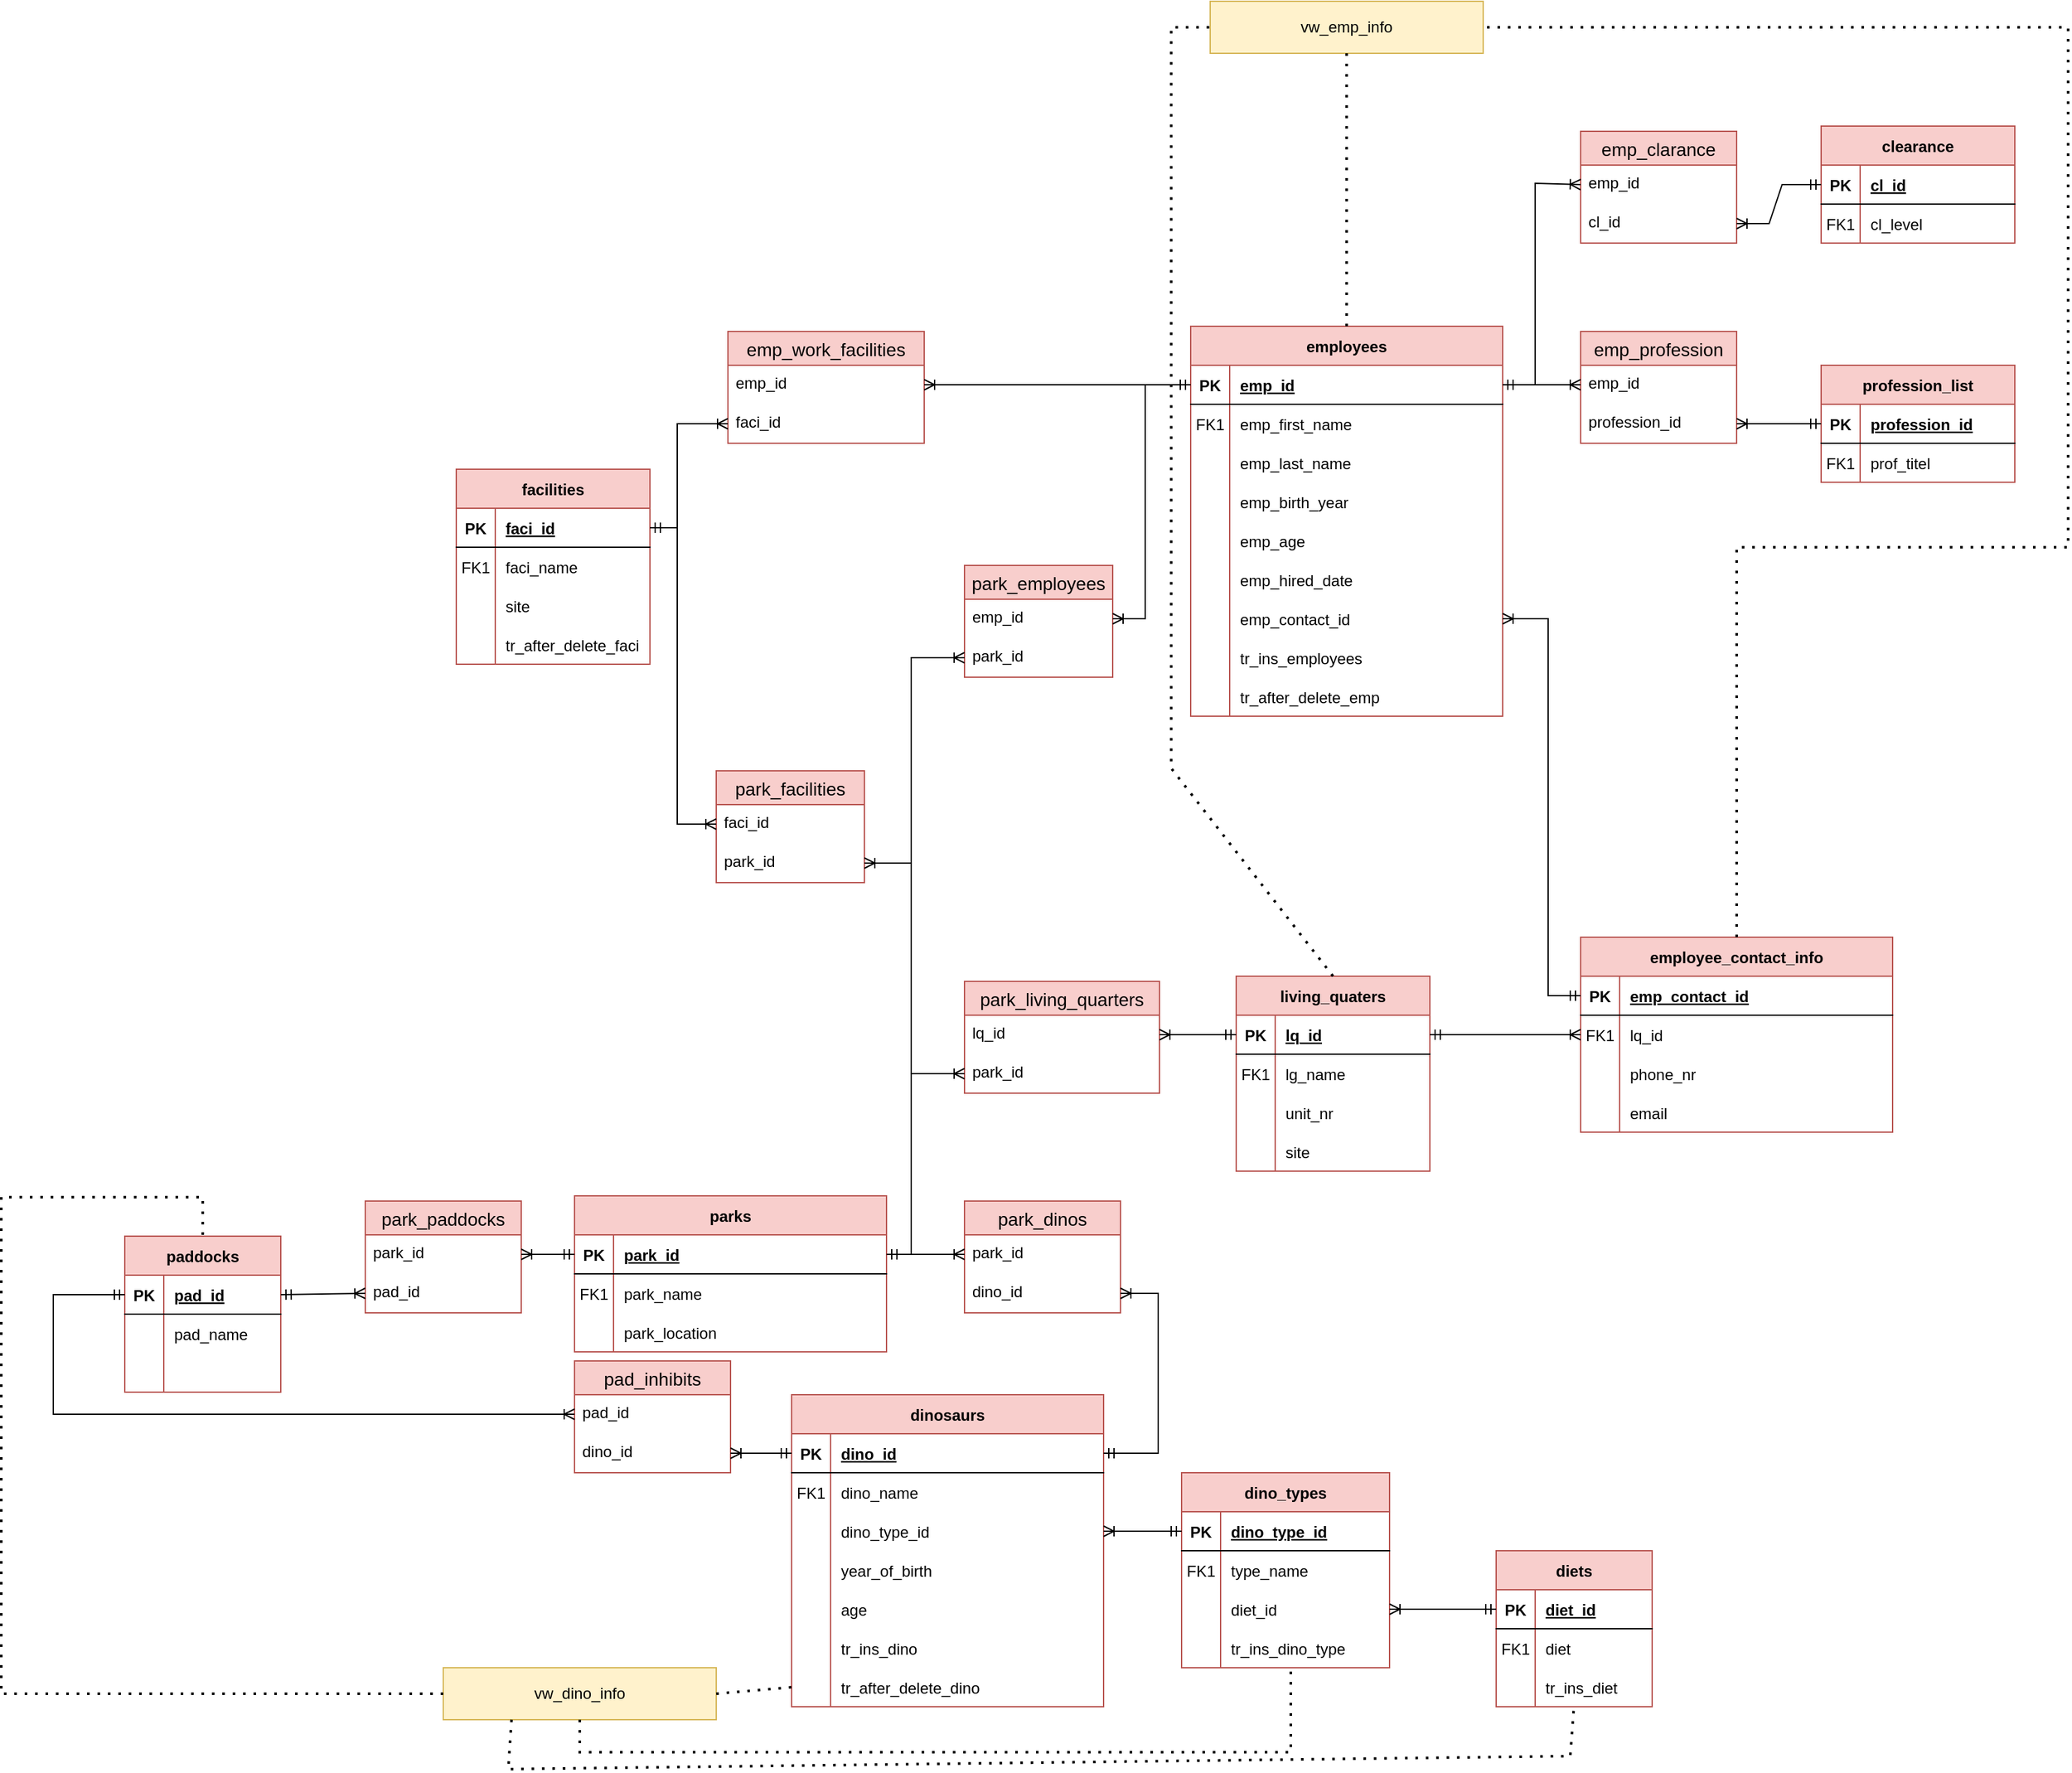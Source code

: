 <mxfile version="18.0.2" type="device"><diagram id="R2lEEEUBdFMjLlhIrx00" name="Page-1"><mxGraphModel dx="2926" dy="2212" grid="1" gridSize="10" guides="1" tooltips="1" connect="1" arrows="1" fold="1" page="1" pageScale="1" pageWidth="850" pageHeight="1100" math="0" shadow="0" extFonts="Permanent Marker^https://fonts.googleapis.com/css?family=Permanent+Marker"><root><mxCell id="0"/><mxCell id="1" parent="0"/><mxCell id="C-vyLk0tnHw3VtMMgP7b-2" value="parks" style="shape=table;startSize=30;container=1;collapsible=1;childLayout=tableLayout;fixedRows=1;rowLines=0;fontStyle=1;align=center;resizeLast=1;fillColor=#f8cecc;strokeColor=#b85450;" parent="1" vertex="1"><mxGeometry x="-139" y="-71" width="240" height="120" as="geometry"/></mxCell><mxCell id="C-vyLk0tnHw3VtMMgP7b-3" value="" style="shape=partialRectangle;collapsible=0;dropTarget=0;pointerEvents=0;fillColor=none;points=[[0,0.5],[1,0.5]];portConstraint=eastwest;top=0;left=0;right=0;bottom=1;" parent="C-vyLk0tnHw3VtMMgP7b-2" vertex="1"><mxGeometry y="30" width="240" height="30" as="geometry"/></mxCell><mxCell id="C-vyLk0tnHw3VtMMgP7b-4" value="PK" style="shape=partialRectangle;overflow=hidden;connectable=0;fillColor=none;top=0;left=0;bottom=0;right=0;fontStyle=1;" parent="C-vyLk0tnHw3VtMMgP7b-3" vertex="1"><mxGeometry width="30" height="30" as="geometry"><mxRectangle width="30" height="30" as="alternateBounds"/></mxGeometry></mxCell><mxCell id="C-vyLk0tnHw3VtMMgP7b-5" value="park_id" style="shape=partialRectangle;overflow=hidden;connectable=0;fillColor=none;top=0;left=0;bottom=0;right=0;align=left;spacingLeft=6;fontStyle=5;" parent="C-vyLk0tnHw3VtMMgP7b-3" vertex="1"><mxGeometry x="30" width="210" height="30" as="geometry"><mxRectangle width="210" height="30" as="alternateBounds"/></mxGeometry></mxCell><mxCell id="C-vyLk0tnHw3VtMMgP7b-6" value="" style="shape=partialRectangle;collapsible=0;dropTarget=0;pointerEvents=0;fillColor=none;points=[[0,0.5],[1,0.5]];portConstraint=eastwest;top=0;left=0;right=0;bottom=0;" parent="C-vyLk0tnHw3VtMMgP7b-2" vertex="1"><mxGeometry y="60" width="240" height="30" as="geometry"/></mxCell><mxCell id="C-vyLk0tnHw3VtMMgP7b-7" value="FK1" style="shape=partialRectangle;overflow=hidden;connectable=0;fillColor=none;top=0;left=0;bottom=0;right=0;" parent="C-vyLk0tnHw3VtMMgP7b-6" vertex="1"><mxGeometry width="30" height="30" as="geometry"><mxRectangle width="30" height="30" as="alternateBounds"/></mxGeometry></mxCell><mxCell id="C-vyLk0tnHw3VtMMgP7b-8" value="park_name" style="shape=partialRectangle;overflow=hidden;connectable=0;fillColor=none;top=0;left=0;bottom=0;right=0;align=left;spacingLeft=6;" parent="C-vyLk0tnHw3VtMMgP7b-6" vertex="1"><mxGeometry x="30" width="210" height="30" as="geometry"><mxRectangle width="210" height="30" as="alternateBounds"/></mxGeometry></mxCell><mxCell id="C-vyLk0tnHw3VtMMgP7b-9" value="" style="shape=partialRectangle;collapsible=0;dropTarget=0;pointerEvents=0;fillColor=none;points=[[0,0.5],[1,0.5]];portConstraint=eastwest;top=0;left=0;right=0;bottom=0;" parent="C-vyLk0tnHw3VtMMgP7b-2" vertex="1"><mxGeometry y="90" width="240" height="30" as="geometry"/></mxCell><mxCell id="C-vyLk0tnHw3VtMMgP7b-10" value="" style="shape=partialRectangle;overflow=hidden;connectable=0;fillColor=none;top=0;left=0;bottom=0;right=0;" parent="C-vyLk0tnHw3VtMMgP7b-9" vertex="1"><mxGeometry width="30" height="30" as="geometry"><mxRectangle width="30" height="30" as="alternateBounds"/></mxGeometry></mxCell><mxCell id="C-vyLk0tnHw3VtMMgP7b-11" value="park_location" style="shape=partialRectangle;overflow=hidden;connectable=0;fillColor=none;top=0;left=0;bottom=0;right=0;align=left;spacingLeft=6;" parent="C-vyLk0tnHw3VtMMgP7b-9" vertex="1"><mxGeometry x="30" width="210" height="30" as="geometry"><mxRectangle width="210" height="30" as="alternateBounds"/></mxGeometry></mxCell><mxCell id="CDgO8J--eQGNCuaMN7jW-13" value="dinosaurs" style="shape=table;startSize=30;container=1;collapsible=1;childLayout=tableLayout;fixedRows=1;rowLines=0;fontStyle=1;align=center;resizeLast=1;fillColor=#f8cecc;strokeColor=#b85450;" vertex="1" parent="1"><mxGeometry x="28" y="82" width="240" height="240" as="geometry"/></mxCell><mxCell id="CDgO8J--eQGNCuaMN7jW-14" value="" style="shape=partialRectangle;collapsible=0;dropTarget=0;pointerEvents=0;fillColor=none;points=[[0,0.5],[1,0.5]];portConstraint=eastwest;top=0;left=0;right=0;bottom=1;" vertex="1" parent="CDgO8J--eQGNCuaMN7jW-13"><mxGeometry y="30" width="240" height="30" as="geometry"/></mxCell><mxCell id="CDgO8J--eQGNCuaMN7jW-15" value="PK" style="shape=partialRectangle;overflow=hidden;connectable=0;fillColor=none;top=0;left=0;bottom=0;right=0;fontStyle=1;" vertex="1" parent="CDgO8J--eQGNCuaMN7jW-14"><mxGeometry width="30" height="30" as="geometry"><mxRectangle width="30" height="30" as="alternateBounds"/></mxGeometry></mxCell><mxCell id="CDgO8J--eQGNCuaMN7jW-16" value="dino_id" style="shape=partialRectangle;overflow=hidden;connectable=0;fillColor=none;top=0;left=0;bottom=0;right=0;align=left;spacingLeft=6;fontStyle=5;" vertex="1" parent="CDgO8J--eQGNCuaMN7jW-14"><mxGeometry x="30" width="210" height="30" as="geometry"><mxRectangle width="210" height="30" as="alternateBounds"/></mxGeometry></mxCell><mxCell id="CDgO8J--eQGNCuaMN7jW-17" value="" style="shape=partialRectangle;collapsible=0;dropTarget=0;pointerEvents=0;fillColor=none;points=[[0,0.5],[1,0.5]];portConstraint=eastwest;top=0;left=0;right=0;bottom=0;" vertex="1" parent="CDgO8J--eQGNCuaMN7jW-13"><mxGeometry y="60" width="240" height="30" as="geometry"/></mxCell><mxCell id="CDgO8J--eQGNCuaMN7jW-18" value="FK1" style="shape=partialRectangle;overflow=hidden;connectable=0;fillColor=none;top=0;left=0;bottom=0;right=0;" vertex="1" parent="CDgO8J--eQGNCuaMN7jW-17"><mxGeometry width="30" height="30" as="geometry"><mxRectangle width="30" height="30" as="alternateBounds"/></mxGeometry></mxCell><mxCell id="CDgO8J--eQGNCuaMN7jW-19" value="dino_name" style="shape=partialRectangle;overflow=hidden;connectable=0;fillColor=none;top=0;left=0;bottom=0;right=0;align=left;spacingLeft=6;" vertex="1" parent="CDgO8J--eQGNCuaMN7jW-17"><mxGeometry x="30" width="210" height="30" as="geometry"><mxRectangle width="210" height="30" as="alternateBounds"/></mxGeometry></mxCell><mxCell id="CDgO8J--eQGNCuaMN7jW-20" value="" style="shape=partialRectangle;collapsible=0;dropTarget=0;pointerEvents=0;fillColor=none;points=[[0,0.5],[1,0.5]];portConstraint=eastwest;top=0;left=0;right=0;bottom=0;" vertex="1" parent="CDgO8J--eQGNCuaMN7jW-13"><mxGeometry y="90" width="240" height="30" as="geometry"/></mxCell><mxCell id="CDgO8J--eQGNCuaMN7jW-21" value="" style="shape=partialRectangle;overflow=hidden;connectable=0;fillColor=none;top=0;left=0;bottom=0;right=0;" vertex="1" parent="CDgO8J--eQGNCuaMN7jW-20"><mxGeometry width="30" height="30" as="geometry"><mxRectangle width="30" height="30" as="alternateBounds"/></mxGeometry></mxCell><mxCell id="CDgO8J--eQGNCuaMN7jW-22" value="dino_type_id" style="shape=partialRectangle;overflow=hidden;connectable=0;fillColor=none;top=0;left=0;bottom=0;right=0;align=left;spacingLeft=6;" vertex="1" parent="CDgO8J--eQGNCuaMN7jW-20"><mxGeometry x="30" width="210" height="30" as="geometry"><mxRectangle width="210" height="30" as="alternateBounds"/></mxGeometry></mxCell><mxCell id="CDgO8J--eQGNCuaMN7jW-23" style="shape=partialRectangle;collapsible=0;dropTarget=0;pointerEvents=0;fillColor=none;points=[[0,0.5],[1,0.5]];portConstraint=eastwest;top=0;left=0;right=0;bottom=0;" vertex="1" parent="CDgO8J--eQGNCuaMN7jW-13"><mxGeometry y="120" width="240" height="30" as="geometry"/></mxCell><mxCell id="CDgO8J--eQGNCuaMN7jW-24" style="shape=partialRectangle;overflow=hidden;connectable=0;fillColor=none;top=0;left=0;bottom=0;right=0;" vertex="1" parent="CDgO8J--eQGNCuaMN7jW-23"><mxGeometry width="30" height="30" as="geometry"><mxRectangle width="30" height="30" as="alternateBounds"/></mxGeometry></mxCell><mxCell id="CDgO8J--eQGNCuaMN7jW-25" value="year_of_birth" style="shape=partialRectangle;overflow=hidden;connectable=0;fillColor=none;top=0;left=0;bottom=0;right=0;align=left;spacingLeft=6;" vertex="1" parent="CDgO8J--eQGNCuaMN7jW-23"><mxGeometry x="30" width="210" height="30" as="geometry"><mxRectangle width="210" height="30" as="alternateBounds"/></mxGeometry></mxCell><mxCell id="CDgO8J--eQGNCuaMN7jW-26" style="shape=partialRectangle;collapsible=0;dropTarget=0;pointerEvents=0;fillColor=none;points=[[0,0.5],[1,0.5]];portConstraint=eastwest;top=0;left=0;right=0;bottom=0;" vertex="1" parent="CDgO8J--eQGNCuaMN7jW-13"><mxGeometry y="150" width="240" height="30" as="geometry"/></mxCell><mxCell id="CDgO8J--eQGNCuaMN7jW-27" style="shape=partialRectangle;overflow=hidden;connectable=0;fillColor=none;top=0;left=0;bottom=0;right=0;" vertex="1" parent="CDgO8J--eQGNCuaMN7jW-26"><mxGeometry width="30" height="30" as="geometry"><mxRectangle width="30" height="30" as="alternateBounds"/></mxGeometry></mxCell><mxCell id="CDgO8J--eQGNCuaMN7jW-28" value="age" style="shape=partialRectangle;overflow=hidden;connectable=0;fillColor=none;top=0;left=0;bottom=0;right=0;align=left;spacingLeft=6;" vertex="1" parent="CDgO8J--eQGNCuaMN7jW-26"><mxGeometry x="30" width="210" height="30" as="geometry"><mxRectangle width="210" height="30" as="alternateBounds"/></mxGeometry></mxCell><mxCell id="CDgO8J--eQGNCuaMN7jW-561" style="shape=partialRectangle;collapsible=0;dropTarget=0;pointerEvents=0;fillColor=none;points=[[0,0.5],[1,0.5]];portConstraint=eastwest;top=0;left=0;right=0;bottom=0;" vertex="1" parent="CDgO8J--eQGNCuaMN7jW-13"><mxGeometry y="180" width="240" height="30" as="geometry"/></mxCell><mxCell id="CDgO8J--eQGNCuaMN7jW-562" style="shape=partialRectangle;overflow=hidden;connectable=0;fillColor=none;top=0;left=0;bottom=0;right=0;" vertex="1" parent="CDgO8J--eQGNCuaMN7jW-561"><mxGeometry width="30" height="30" as="geometry"><mxRectangle width="30" height="30" as="alternateBounds"/></mxGeometry></mxCell><mxCell id="CDgO8J--eQGNCuaMN7jW-563" value="tr_ins_dino" style="shape=partialRectangle;overflow=hidden;connectable=0;fillColor=none;top=0;left=0;bottom=0;right=0;align=left;spacingLeft=6;" vertex="1" parent="CDgO8J--eQGNCuaMN7jW-561"><mxGeometry x="30" width="210" height="30" as="geometry"><mxRectangle width="210" height="30" as="alternateBounds"/></mxGeometry></mxCell><mxCell id="CDgO8J--eQGNCuaMN7jW-564" style="shape=partialRectangle;collapsible=0;dropTarget=0;pointerEvents=0;fillColor=none;points=[[0,0.5],[1,0.5]];portConstraint=eastwest;top=0;left=0;right=0;bottom=0;" vertex="1" parent="CDgO8J--eQGNCuaMN7jW-13"><mxGeometry y="210" width="240" height="30" as="geometry"/></mxCell><mxCell id="CDgO8J--eQGNCuaMN7jW-565" style="shape=partialRectangle;overflow=hidden;connectable=0;fillColor=none;top=0;left=0;bottom=0;right=0;" vertex="1" parent="CDgO8J--eQGNCuaMN7jW-564"><mxGeometry width="30" height="30" as="geometry"><mxRectangle width="30" height="30" as="alternateBounds"/></mxGeometry></mxCell><mxCell id="CDgO8J--eQGNCuaMN7jW-566" value="tr_after_delete_dino" style="shape=partialRectangle;overflow=hidden;connectable=0;fillColor=none;top=0;left=0;bottom=0;right=0;align=left;spacingLeft=6;" vertex="1" parent="CDgO8J--eQGNCuaMN7jW-564"><mxGeometry x="30" width="210" height="30" as="geometry"><mxRectangle width="210" height="30" as="alternateBounds"/></mxGeometry></mxCell><mxCell id="CDgO8J--eQGNCuaMN7jW-38" value="dino_types" style="shape=table;startSize=30;container=1;collapsible=1;childLayout=tableLayout;fixedRows=1;rowLines=0;fontStyle=1;align=center;resizeLast=1;fillColor=#f8cecc;strokeColor=#b85450;" vertex="1" parent="1"><mxGeometry x="328" y="142" width="160" height="150" as="geometry"/></mxCell><mxCell id="CDgO8J--eQGNCuaMN7jW-39" value="" style="shape=partialRectangle;collapsible=0;dropTarget=0;pointerEvents=0;fillColor=none;points=[[0,0.5],[1,0.5]];portConstraint=eastwest;top=0;left=0;right=0;bottom=1;" vertex="1" parent="CDgO8J--eQGNCuaMN7jW-38"><mxGeometry y="30" width="160" height="30" as="geometry"/></mxCell><mxCell id="CDgO8J--eQGNCuaMN7jW-40" value="PK" style="shape=partialRectangle;overflow=hidden;connectable=0;fillColor=none;top=0;left=0;bottom=0;right=0;fontStyle=1;" vertex="1" parent="CDgO8J--eQGNCuaMN7jW-39"><mxGeometry width="30" height="30" as="geometry"><mxRectangle width="30" height="30" as="alternateBounds"/></mxGeometry></mxCell><mxCell id="CDgO8J--eQGNCuaMN7jW-41" value="dino_type_id" style="shape=partialRectangle;overflow=hidden;connectable=0;fillColor=none;top=0;left=0;bottom=0;right=0;align=left;spacingLeft=6;fontStyle=5;" vertex="1" parent="CDgO8J--eQGNCuaMN7jW-39"><mxGeometry x="30" width="130" height="30" as="geometry"><mxRectangle width="130" height="30" as="alternateBounds"/></mxGeometry></mxCell><mxCell id="CDgO8J--eQGNCuaMN7jW-42" value="" style="shape=partialRectangle;collapsible=0;dropTarget=0;pointerEvents=0;fillColor=none;points=[[0,0.5],[1,0.5]];portConstraint=eastwest;top=0;left=0;right=0;bottom=0;" vertex="1" parent="CDgO8J--eQGNCuaMN7jW-38"><mxGeometry y="60" width="160" height="30" as="geometry"/></mxCell><mxCell id="CDgO8J--eQGNCuaMN7jW-43" value="FK1" style="shape=partialRectangle;overflow=hidden;connectable=0;fillColor=none;top=0;left=0;bottom=0;right=0;" vertex="1" parent="CDgO8J--eQGNCuaMN7jW-42"><mxGeometry width="30" height="30" as="geometry"><mxRectangle width="30" height="30" as="alternateBounds"/></mxGeometry></mxCell><mxCell id="CDgO8J--eQGNCuaMN7jW-44" value="type_name" style="shape=partialRectangle;overflow=hidden;connectable=0;fillColor=none;top=0;left=0;bottom=0;right=0;align=left;spacingLeft=6;" vertex="1" parent="CDgO8J--eQGNCuaMN7jW-42"><mxGeometry x="30" width="130" height="30" as="geometry"><mxRectangle width="130" height="30" as="alternateBounds"/></mxGeometry></mxCell><mxCell id="CDgO8J--eQGNCuaMN7jW-45" value="" style="shape=partialRectangle;collapsible=0;dropTarget=0;pointerEvents=0;fillColor=none;points=[[0,0.5],[1,0.5]];portConstraint=eastwest;top=0;left=0;right=0;bottom=0;" vertex="1" parent="CDgO8J--eQGNCuaMN7jW-38"><mxGeometry y="90" width="160" height="30" as="geometry"/></mxCell><mxCell id="CDgO8J--eQGNCuaMN7jW-46" value="" style="shape=partialRectangle;overflow=hidden;connectable=0;fillColor=none;top=0;left=0;bottom=0;right=0;" vertex="1" parent="CDgO8J--eQGNCuaMN7jW-45"><mxGeometry width="30" height="30" as="geometry"><mxRectangle width="30" height="30" as="alternateBounds"/></mxGeometry></mxCell><mxCell id="CDgO8J--eQGNCuaMN7jW-47" value="diet_id" style="shape=partialRectangle;overflow=hidden;connectable=0;fillColor=none;top=0;left=0;bottom=0;right=0;align=left;spacingLeft=6;" vertex="1" parent="CDgO8J--eQGNCuaMN7jW-45"><mxGeometry x="30" width="130" height="30" as="geometry"><mxRectangle width="130" height="30" as="alternateBounds"/></mxGeometry></mxCell><mxCell id="CDgO8J--eQGNCuaMN7jW-574" style="shape=partialRectangle;collapsible=0;dropTarget=0;pointerEvents=0;fillColor=none;points=[[0,0.5],[1,0.5]];portConstraint=eastwest;top=0;left=0;right=0;bottom=0;" vertex="1" parent="CDgO8J--eQGNCuaMN7jW-38"><mxGeometry y="120" width="160" height="30" as="geometry"/></mxCell><mxCell id="CDgO8J--eQGNCuaMN7jW-575" style="shape=partialRectangle;overflow=hidden;connectable=0;fillColor=none;top=0;left=0;bottom=0;right=0;" vertex="1" parent="CDgO8J--eQGNCuaMN7jW-574"><mxGeometry width="30" height="30" as="geometry"><mxRectangle width="30" height="30" as="alternateBounds"/></mxGeometry></mxCell><mxCell id="CDgO8J--eQGNCuaMN7jW-576" value="tr_ins_dino_type" style="shape=partialRectangle;overflow=hidden;connectable=0;fillColor=none;top=0;left=0;bottom=0;right=0;align=left;spacingLeft=6;" vertex="1" parent="CDgO8J--eQGNCuaMN7jW-574"><mxGeometry x="30" width="130" height="30" as="geometry"><mxRectangle width="130" height="30" as="alternateBounds"/></mxGeometry></mxCell><mxCell id="CDgO8J--eQGNCuaMN7jW-60" value="diets" style="shape=table;startSize=30;container=1;collapsible=1;childLayout=tableLayout;fixedRows=1;rowLines=0;fontStyle=1;align=center;resizeLast=1;fillColor=#f8cecc;strokeColor=#b85450;" vertex="1" parent="1"><mxGeometry x="570" y="202" width="120" height="120" as="geometry"/></mxCell><mxCell id="CDgO8J--eQGNCuaMN7jW-61" value="" style="shape=partialRectangle;collapsible=0;dropTarget=0;pointerEvents=0;fillColor=none;points=[[0,0.5],[1,0.5]];portConstraint=eastwest;top=0;left=0;right=0;bottom=1;" vertex="1" parent="CDgO8J--eQGNCuaMN7jW-60"><mxGeometry y="30" width="120" height="30" as="geometry"/></mxCell><mxCell id="CDgO8J--eQGNCuaMN7jW-62" value="PK" style="shape=partialRectangle;overflow=hidden;connectable=0;fillColor=none;top=0;left=0;bottom=0;right=0;fontStyle=1;" vertex="1" parent="CDgO8J--eQGNCuaMN7jW-61"><mxGeometry width="30" height="30" as="geometry"><mxRectangle width="30" height="30" as="alternateBounds"/></mxGeometry></mxCell><mxCell id="CDgO8J--eQGNCuaMN7jW-63" value="diet_id" style="shape=partialRectangle;overflow=hidden;connectable=0;fillColor=none;top=0;left=0;bottom=0;right=0;align=left;spacingLeft=6;fontStyle=5;" vertex="1" parent="CDgO8J--eQGNCuaMN7jW-61"><mxGeometry x="30" width="90" height="30" as="geometry"><mxRectangle width="90" height="30" as="alternateBounds"/></mxGeometry></mxCell><mxCell id="CDgO8J--eQGNCuaMN7jW-64" value="" style="shape=partialRectangle;collapsible=0;dropTarget=0;pointerEvents=0;fillColor=none;points=[[0,0.5],[1,0.5]];portConstraint=eastwest;top=0;left=0;right=0;bottom=0;" vertex="1" parent="CDgO8J--eQGNCuaMN7jW-60"><mxGeometry y="60" width="120" height="30" as="geometry"/></mxCell><mxCell id="CDgO8J--eQGNCuaMN7jW-65" value="FK1" style="shape=partialRectangle;overflow=hidden;connectable=0;fillColor=none;top=0;left=0;bottom=0;right=0;" vertex="1" parent="CDgO8J--eQGNCuaMN7jW-64"><mxGeometry width="30" height="30" as="geometry"><mxRectangle width="30" height="30" as="alternateBounds"/></mxGeometry></mxCell><mxCell id="CDgO8J--eQGNCuaMN7jW-66" value="diet" style="shape=partialRectangle;overflow=hidden;connectable=0;fillColor=none;top=0;left=0;bottom=0;right=0;align=left;spacingLeft=6;" vertex="1" parent="CDgO8J--eQGNCuaMN7jW-64"><mxGeometry x="30" width="90" height="30" as="geometry"><mxRectangle width="90" height="30" as="alternateBounds"/></mxGeometry></mxCell><mxCell id="CDgO8J--eQGNCuaMN7jW-577" style="shape=partialRectangle;collapsible=0;dropTarget=0;pointerEvents=0;fillColor=none;points=[[0,0.5],[1,0.5]];portConstraint=eastwest;top=0;left=0;right=0;bottom=0;" vertex="1" parent="CDgO8J--eQGNCuaMN7jW-60"><mxGeometry y="90" width="120" height="30" as="geometry"/></mxCell><mxCell id="CDgO8J--eQGNCuaMN7jW-578" style="shape=partialRectangle;overflow=hidden;connectable=0;fillColor=none;top=0;left=0;bottom=0;right=0;" vertex="1" parent="CDgO8J--eQGNCuaMN7jW-577"><mxGeometry width="30" height="30" as="geometry"><mxRectangle width="30" height="30" as="alternateBounds"/></mxGeometry></mxCell><mxCell id="CDgO8J--eQGNCuaMN7jW-579" value="tr_ins_diet" style="shape=partialRectangle;overflow=hidden;connectable=0;fillColor=none;top=0;left=0;bottom=0;right=0;align=left;spacingLeft=6;" vertex="1" parent="CDgO8J--eQGNCuaMN7jW-577"><mxGeometry x="30" width="90" height="30" as="geometry"><mxRectangle width="90" height="30" as="alternateBounds"/></mxGeometry></mxCell><mxCell id="CDgO8J--eQGNCuaMN7jW-70" value="employees" style="shape=table;startSize=30;container=1;collapsible=1;childLayout=tableLayout;fixedRows=1;rowLines=0;fontStyle=1;align=center;resizeLast=1;fillColor=#f8cecc;strokeColor=#b85450;" vertex="1" parent="1"><mxGeometry x="335" y="-740" width="240" height="300" as="geometry"/></mxCell><mxCell id="CDgO8J--eQGNCuaMN7jW-71" value="" style="shape=partialRectangle;collapsible=0;dropTarget=0;pointerEvents=0;fillColor=none;points=[[0,0.5],[1,0.5]];portConstraint=eastwest;top=0;left=0;right=0;bottom=1;" vertex="1" parent="CDgO8J--eQGNCuaMN7jW-70"><mxGeometry y="30" width="240" height="30" as="geometry"/></mxCell><mxCell id="CDgO8J--eQGNCuaMN7jW-72" value="PK" style="shape=partialRectangle;overflow=hidden;connectable=0;fillColor=none;top=0;left=0;bottom=0;right=0;fontStyle=1;" vertex="1" parent="CDgO8J--eQGNCuaMN7jW-71"><mxGeometry width="30" height="30" as="geometry"><mxRectangle width="30" height="30" as="alternateBounds"/></mxGeometry></mxCell><mxCell id="CDgO8J--eQGNCuaMN7jW-73" value="emp_id" style="shape=partialRectangle;overflow=hidden;connectable=0;fillColor=none;top=0;left=0;bottom=0;right=0;align=left;spacingLeft=6;fontStyle=5;" vertex="1" parent="CDgO8J--eQGNCuaMN7jW-71"><mxGeometry x="30" width="210" height="30" as="geometry"><mxRectangle width="210" height="30" as="alternateBounds"/></mxGeometry></mxCell><mxCell id="CDgO8J--eQGNCuaMN7jW-74" value="" style="shape=partialRectangle;collapsible=0;dropTarget=0;pointerEvents=0;fillColor=none;points=[[0,0.5],[1,0.5]];portConstraint=eastwest;top=0;left=0;right=0;bottom=0;" vertex="1" parent="CDgO8J--eQGNCuaMN7jW-70"><mxGeometry y="60" width="240" height="30" as="geometry"/></mxCell><mxCell id="CDgO8J--eQGNCuaMN7jW-75" value="FK1" style="shape=partialRectangle;overflow=hidden;connectable=0;fillColor=none;top=0;left=0;bottom=0;right=0;" vertex="1" parent="CDgO8J--eQGNCuaMN7jW-74"><mxGeometry width="30" height="30" as="geometry"><mxRectangle width="30" height="30" as="alternateBounds"/></mxGeometry></mxCell><mxCell id="CDgO8J--eQGNCuaMN7jW-76" value="emp_first_name" style="shape=partialRectangle;overflow=hidden;connectable=0;fillColor=none;top=0;left=0;bottom=0;right=0;align=left;spacingLeft=6;" vertex="1" parent="CDgO8J--eQGNCuaMN7jW-74"><mxGeometry x="30" width="210" height="30" as="geometry"><mxRectangle width="210" height="30" as="alternateBounds"/></mxGeometry></mxCell><mxCell id="CDgO8J--eQGNCuaMN7jW-77" value="" style="shape=partialRectangle;collapsible=0;dropTarget=0;pointerEvents=0;fillColor=none;points=[[0,0.5],[1,0.5]];portConstraint=eastwest;top=0;left=0;right=0;bottom=0;" vertex="1" parent="CDgO8J--eQGNCuaMN7jW-70"><mxGeometry y="90" width="240" height="30" as="geometry"/></mxCell><mxCell id="CDgO8J--eQGNCuaMN7jW-78" value="" style="shape=partialRectangle;overflow=hidden;connectable=0;fillColor=none;top=0;left=0;bottom=0;right=0;" vertex="1" parent="CDgO8J--eQGNCuaMN7jW-77"><mxGeometry width="30" height="30" as="geometry"><mxRectangle width="30" height="30" as="alternateBounds"/></mxGeometry></mxCell><mxCell id="CDgO8J--eQGNCuaMN7jW-79" value="emp_last_name" style="shape=partialRectangle;overflow=hidden;connectable=0;fillColor=none;top=0;left=0;bottom=0;right=0;align=left;spacingLeft=6;" vertex="1" parent="CDgO8J--eQGNCuaMN7jW-77"><mxGeometry x="30" width="210" height="30" as="geometry"><mxRectangle width="210" height="30" as="alternateBounds"/></mxGeometry></mxCell><mxCell id="CDgO8J--eQGNCuaMN7jW-80" style="shape=partialRectangle;collapsible=0;dropTarget=0;pointerEvents=0;fillColor=none;points=[[0,0.5],[1,0.5]];portConstraint=eastwest;top=0;left=0;right=0;bottom=0;" vertex="1" parent="CDgO8J--eQGNCuaMN7jW-70"><mxGeometry y="120" width="240" height="30" as="geometry"/></mxCell><mxCell id="CDgO8J--eQGNCuaMN7jW-81" style="shape=partialRectangle;overflow=hidden;connectable=0;fillColor=none;top=0;left=0;bottom=0;right=0;" vertex="1" parent="CDgO8J--eQGNCuaMN7jW-80"><mxGeometry width="30" height="30" as="geometry"><mxRectangle width="30" height="30" as="alternateBounds"/></mxGeometry></mxCell><mxCell id="CDgO8J--eQGNCuaMN7jW-82" value="emp_birth_year" style="shape=partialRectangle;overflow=hidden;connectable=0;fillColor=none;top=0;left=0;bottom=0;right=0;align=left;spacingLeft=6;" vertex="1" parent="CDgO8J--eQGNCuaMN7jW-80"><mxGeometry x="30" width="210" height="30" as="geometry"><mxRectangle width="210" height="30" as="alternateBounds"/></mxGeometry></mxCell><mxCell id="CDgO8J--eQGNCuaMN7jW-83" style="shape=partialRectangle;collapsible=0;dropTarget=0;pointerEvents=0;fillColor=none;points=[[0,0.5],[1,0.5]];portConstraint=eastwest;top=0;left=0;right=0;bottom=0;" vertex="1" parent="CDgO8J--eQGNCuaMN7jW-70"><mxGeometry y="150" width="240" height="30" as="geometry"/></mxCell><mxCell id="CDgO8J--eQGNCuaMN7jW-84" style="shape=partialRectangle;overflow=hidden;connectable=0;fillColor=none;top=0;left=0;bottom=0;right=0;" vertex="1" parent="CDgO8J--eQGNCuaMN7jW-83"><mxGeometry width="30" height="30" as="geometry"><mxRectangle width="30" height="30" as="alternateBounds"/></mxGeometry></mxCell><mxCell id="CDgO8J--eQGNCuaMN7jW-85" value="emp_age" style="shape=partialRectangle;overflow=hidden;connectable=0;fillColor=none;top=0;left=0;bottom=0;right=0;align=left;spacingLeft=6;" vertex="1" parent="CDgO8J--eQGNCuaMN7jW-83"><mxGeometry x="30" width="210" height="30" as="geometry"><mxRectangle width="210" height="30" as="alternateBounds"/></mxGeometry></mxCell><mxCell id="CDgO8J--eQGNCuaMN7jW-86" style="shape=partialRectangle;collapsible=0;dropTarget=0;pointerEvents=0;fillColor=none;points=[[0,0.5],[1,0.5]];portConstraint=eastwest;top=0;left=0;right=0;bottom=0;" vertex="1" parent="CDgO8J--eQGNCuaMN7jW-70"><mxGeometry y="180" width="240" height="30" as="geometry"/></mxCell><mxCell id="CDgO8J--eQGNCuaMN7jW-87" style="shape=partialRectangle;overflow=hidden;connectable=0;fillColor=none;top=0;left=0;bottom=0;right=0;" vertex="1" parent="CDgO8J--eQGNCuaMN7jW-86"><mxGeometry width="30" height="30" as="geometry"><mxRectangle width="30" height="30" as="alternateBounds"/></mxGeometry></mxCell><mxCell id="CDgO8J--eQGNCuaMN7jW-88" value="emp_hired_date" style="shape=partialRectangle;overflow=hidden;connectable=0;fillColor=none;top=0;left=0;bottom=0;right=0;align=left;spacingLeft=6;" vertex="1" parent="CDgO8J--eQGNCuaMN7jW-86"><mxGeometry x="30" width="210" height="30" as="geometry"><mxRectangle width="210" height="30" as="alternateBounds"/></mxGeometry></mxCell><mxCell id="CDgO8J--eQGNCuaMN7jW-323" style="shape=partialRectangle;collapsible=0;dropTarget=0;pointerEvents=0;fillColor=none;points=[[0,0.5],[1,0.5]];portConstraint=eastwest;top=0;left=0;right=0;bottom=0;" vertex="1" parent="CDgO8J--eQGNCuaMN7jW-70"><mxGeometry y="210" width="240" height="30" as="geometry"/></mxCell><mxCell id="CDgO8J--eQGNCuaMN7jW-324" style="shape=partialRectangle;overflow=hidden;connectable=0;fillColor=none;top=0;left=0;bottom=0;right=0;" vertex="1" parent="CDgO8J--eQGNCuaMN7jW-323"><mxGeometry width="30" height="30" as="geometry"><mxRectangle width="30" height="30" as="alternateBounds"/></mxGeometry></mxCell><mxCell id="CDgO8J--eQGNCuaMN7jW-325" value="emp_contact_id" style="shape=partialRectangle;overflow=hidden;connectable=0;fillColor=none;top=0;left=0;bottom=0;right=0;align=left;spacingLeft=6;" vertex="1" parent="CDgO8J--eQGNCuaMN7jW-323"><mxGeometry x="30" width="210" height="30" as="geometry"><mxRectangle width="210" height="30" as="alternateBounds"/></mxGeometry></mxCell><mxCell id="CDgO8J--eQGNCuaMN7jW-568" style="shape=partialRectangle;collapsible=0;dropTarget=0;pointerEvents=0;fillColor=none;points=[[0,0.5],[1,0.5]];portConstraint=eastwest;top=0;left=0;right=0;bottom=0;" vertex="1" parent="CDgO8J--eQGNCuaMN7jW-70"><mxGeometry y="240" width="240" height="30" as="geometry"/></mxCell><mxCell id="CDgO8J--eQGNCuaMN7jW-569" style="shape=partialRectangle;overflow=hidden;connectable=0;fillColor=none;top=0;left=0;bottom=0;right=0;" vertex="1" parent="CDgO8J--eQGNCuaMN7jW-568"><mxGeometry width="30" height="30" as="geometry"><mxRectangle width="30" height="30" as="alternateBounds"/></mxGeometry></mxCell><mxCell id="CDgO8J--eQGNCuaMN7jW-570" value="tr_ins_employees" style="shape=partialRectangle;overflow=hidden;connectable=0;fillColor=none;top=0;left=0;bottom=0;right=0;align=left;spacingLeft=6;" vertex="1" parent="CDgO8J--eQGNCuaMN7jW-568"><mxGeometry x="30" width="210" height="30" as="geometry"><mxRectangle width="210" height="30" as="alternateBounds"/></mxGeometry></mxCell><mxCell id="CDgO8J--eQGNCuaMN7jW-571" style="shape=partialRectangle;collapsible=0;dropTarget=0;pointerEvents=0;fillColor=none;points=[[0,0.5],[1,0.5]];portConstraint=eastwest;top=0;left=0;right=0;bottom=0;" vertex="1" parent="CDgO8J--eQGNCuaMN7jW-70"><mxGeometry y="270" width="240" height="30" as="geometry"/></mxCell><mxCell id="CDgO8J--eQGNCuaMN7jW-572" style="shape=partialRectangle;overflow=hidden;connectable=0;fillColor=none;top=0;left=0;bottom=0;right=0;" vertex="1" parent="CDgO8J--eQGNCuaMN7jW-571"><mxGeometry width="30" height="30" as="geometry"><mxRectangle width="30" height="30" as="alternateBounds"/></mxGeometry></mxCell><mxCell id="CDgO8J--eQGNCuaMN7jW-573" value="tr_after_delete_emp" style="shape=partialRectangle;overflow=hidden;connectable=0;fillColor=none;top=0;left=0;bottom=0;right=0;align=left;spacingLeft=6;" vertex="1" parent="CDgO8J--eQGNCuaMN7jW-571"><mxGeometry x="30" width="210" height="30" as="geometry"><mxRectangle width="210" height="30" as="alternateBounds"/></mxGeometry></mxCell><mxCell id="CDgO8J--eQGNCuaMN7jW-134" value="facilities" style="shape=table;startSize=30;container=1;collapsible=1;childLayout=tableLayout;fixedRows=1;rowLines=0;fontStyle=1;align=center;resizeLast=1;fillColor=#f8cecc;strokeColor=#b85450;" vertex="1" parent="1"><mxGeometry x="-230" y="-630" width="149" height="150" as="geometry"/></mxCell><mxCell id="CDgO8J--eQGNCuaMN7jW-135" value="" style="shape=partialRectangle;collapsible=0;dropTarget=0;pointerEvents=0;fillColor=none;points=[[0,0.5],[1,0.5]];portConstraint=eastwest;top=0;left=0;right=0;bottom=1;" vertex="1" parent="CDgO8J--eQGNCuaMN7jW-134"><mxGeometry y="30" width="149" height="30" as="geometry"/></mxCell><mxCell id="CDgO8J--eQGNCuaMN7jW-136" value="PK" style="shape=partialRectangle;overflow=hidden;connectable=0;fillColor=none;top=0;left=0;bottom=0;right=0;fontStyle=1;" vertex="1" parent="CDgO8J--eQGNCuaMN7jW-135"><mxGeometry width="30" height="30" as="geometry"><mxRectangle width="30" height="30" as="alternateBounds"/></mxGeometry></mxCell><mxCell id="CDgO8J--eQGNCuaMN7jW-137" value="faci_id" style="shape=partialRectangle;overflow=hidden;connectable=0;fillColor=none;top=0;left=0;bottom=0;right=0;align=left;spacingLeft=6;fontStyle=5;" vertex="1" parent="CDgO8J--eQGNCuaMN7jW-135"><mxGeometry x="30" width="119" height="30" as="geometry"><mxRectangle width="119" height="30" as="alternateBounds"/></mxGeometry></mxCell><mxCell id="CDgO8J--eQGNCuaMN7jW-138" value="" style="shape=partialRectangle;collapsible=0;dropTarget=0;pointerEvents=0;fillColor=none;points=[[0,0.5],[1,0.5]];portConstraint=eastwest;top=0;left=0;right=0;bottom=0;" vertex="1" parent="CDgO8J--eQGNCuaMN7jW-134"><mxGeometry y="60" width="149" height="30" as="geometry"/></mxCell><mxCell id="CDgO8J--eQGNCuaMN7jW-139" value="FK1" style="shape=partialRectangle;overflow=hidden;connectable=0;fillColor=none;top=0;left=0;bottom=0;right=0;" vertex="1" parent="CDgO8J--eQGNCuaMN7jW-138"><mxGeometry width="30" height="30" as="geometry"><mxRectangle width="30" height="30" as="alternateBounds"/></mxGeometry></mxCell><mxCell id="CDgO8J--eQGNCuaMN7jW-140" value="faci_name" style="shape=partialRectangle;overflow=hidden;connectable=0;fillColor=none;top=0;left=0;bottom=0;right=0;align=left;spacingLeft=6;" vertex="1" parent="CDgO8J--eQGNCuaMN7jW-138"><mxGeometry x="30" width="119" height="30" as="geometry"><mxRectangle width="119" height="30" as="alternateBounds"/></mxGeometry></mxCell><mxCell id="CDgO8J--eQGNCuaMN7jW-141" value="" style="shape=partialRectangle;collapsible=0;dropTarget=0;pointerEvents=0;fillColor=none;points=[[0,0.5],[1,0.5]];portConstraint=eastwest;top=0;left=0;right=0;bottom=0;" vertex="1" parent="CDgO8J--eQGNCuaMN7jW-134"><mxGeometry y="90" width="149" height="30" as="geometry"/></mxCell><mxCell id="CDgO8J--eQGNCuaMN7jW-142" value="" style="shape=partialRectangle;overflow=hidden;connectable=0;fillColor=none;top=0;left=0;bottom=0;right=0;" vertex="1" parent="CDgO8J--eQGNCuaMN7jW-141"><mxGeometry width="30" height="30" as="geometry"><mxRectangle width="30" height="30" as="alternateBounds"/></mxGeometry></mxCell><mxCell id="CDgO8J--eQGNCuaMN7jW-143" value="site" style="shape=partialRectangle;overflow=hidden;connectable=0;fillColor=none;top=0;left=0;bottom=0;right=0;align=left;spacingLeft=6;" vertex="1" parent="CDgO8J--eQGNCuaMN7jW-141"><mxGeometry x="30" width="119" height="30" as="geometry"><mxRectangle width="119" height="30" as="alternateBounds"/></mxGeometry></mxCell><mxCell id="CDgO8J--eQGNCuaMN7jW-580" style="shape=partialRectangle;collapsible=0;dropTarget=0;pointerEvents=0;fillColor=none;points=[[0,0.5],[1,0.5]];portConstraint=eastwest;top=0;left=0;right=0;bottom=0;" vertex="1" parent="CDgO8J--eQGNCuaMN7jW-134"><mxGeometry y="120" width="149" height="30" as="geometry"/></mxCell><mxCell id="CDgO8J--eQGNCuaMN7jW-581" style="shape=partialRectangle;overflow=hidden;connectable=0;fillColor=none;top=0;left=0;bottom=0;right=0;" vertex="1" parent="CDgO8J--eQGNCuaMN7jW-580"><mxGeometry width="30" height="30" as="geometry"><mxRectangle width="30" height="30" as="alternateBounds"/></mxGeometry></mxCell><mxCell id="CDgO8J--eQGNCuaMN7jW-582" value="tr_after_delete_faci" style="shape=partialRectangle;overflow=hidden;connectable=0;fillColor=none;top=0;left=0;bottom=0;right=0;align=left;spacingLeft=6;" vertex="1" parent="CDgO8J--eQGNCuaMN7jW-580"><mxGeometry x="30" width="119" height="30" as="geometry"><mxRectangle width="119" height="30" as="alternateBounds"/></mxGeometry></mxCell><mxCell id="CDgO8J--eQGNCuaMN7jW-156" value="paddocks" style="shape=table;startSize=30;container=1;collapsible=1;childLayout=tableLayout;fixedRows=1;rowLines=0;fontStyle=1;align=center;resizeLast=1;fillColor=#f8cecc;strokeColor=#b85450;" vertex="1" parent="1"><mxGeometry x="-485" y="-40" width="120" height="120" as="geometry"/></mxCell><mxCell id="CDgO8J--eQGNCuaMN7jW-157" value="" style="shape=partialRectangle;collapsible=0;dropTarget=0;pointerEvents=0;fillColor=none;points=[[0,0.5],[1,0.5]];portConstraint=eastwest;top=0;left=0;right=0;bottom=1;" vertex="1" parent="CDgO8J--eQGNCuaMN7jW-156"><mxGeometry y="30" width="120" height="30" as="geometry"/></mxCell><mxCell id="CDgO8J--eQGNCuaMN7jW-158" value="PK" style="shape=partialRectangle;overflow=hidden;connectable=0;fillColor=none;top=0;left=0;bottom=0;right=0;fontStyle=1;" vertex="1" parent="CDgO8J--eQGNCuaMN7jW-157"><mxGeometry width="30" height="30" as="geometry"><mxRectangle width="30" height="30" as="alternateBounds"/></mxGeometry></mxCell><mxCell id="CDgO8J--eQGNCuaMN7jW-159" value="pad_id" style="shape=partialRectangle;overflow=hidden;connectable=0;fillColor=none;top=0;left=0;bottom=0;right=0;align=left;spacingLeft=6;fontStyle=5;" vertex="1" parent="CDgO8J--eQGNCuaMN7jW-157"><mxGeometry x="30" width="90" height="30" as="geometry"><mxRectangle width="90" height="30" as="alternateBounds"/></mxGeometry></mxCell><mxCell id="CDgO8J--eQGNCuaMN7jW-160" value="" style="shape=partialRectangle;collapsible=0;dropTarget=0;pointerEvents=0;fillColor=none;points=[[0,0.5],[1,0.5]];portConstraint=eastwest;top=0;left=0;right=0;bottom=0;" vertex="1" parent="CDgO8J--eQGNCuaMN7jW-156"><mxGeometry y="60" width="120" height="30" as="geometry"/></mxCell><mxCell id="CDgO8J--eQGNCuaMN7jW-161" value="" style="shape=partialRectangle;overflow=hidden;connectable=0;fillColor=none;top=0;left=0;bottom=0;right=0;" vertex="1" parent="CDgO8J--eQGNCuaMN7jW-160"><mxGeometry width="30" height="30" as="geometry"><mxRectangle width="30" height="30" as="alternateBounds"/></mxGeometry></mxCell><mxCell id="CDgO8J--eQGNCuaMN7jW-162" value="pad_name" style="shape=partialRectangle;overflow=hidden;connectable=0;fillColor=none;top=0;left=0;bottom=0;right=0;align=left;spacingLeft=6;" vertex="1" parent="CDgO8J--eQGNCuaMN7jW-160"><mxGeometry x="30" width="90" height="30" as="geometry"><mxRectangle width="90" height="30" as="alternateBounds"/></mxGeometry></mxCell><mxCell id="CDgO8J--eQGNCuaMN7jW-427" style="shape=partialRectangle;collapsible=0;dropTarget=0;pointerEvents=0;fillColor=none;points=[[0,0.5],[1,0.5]];portConstraint=eastwest;top=0;left=0;right=0;bottom=0;" vertex="1" parent="CDgO8J--eQGNCuaMN7jW-156"><mxGeometry y="90" width="120" height="30" as="geometry"/></mxCell><mxCell id="CDgO8J--eQGNCuaMN7jW-428" style="shape=partialRectangle;overflow=hidden;connectable=0;fillColor=none;top=0;left=0;bottom=0;right=0;" vertex="1" parent="CDgO8J--eQGNCuaMN7jW-427"><mxGeometry width="30" height="30" as="geometry"><mxRectangle width="30" height="30" as="alternateBounds"/></mxGeometry></mxCell><mxCell id="CDgO8J--eQGNCuaMN7jW-429" value="" style="shape=partialRectangle;overflow=hidden;connectable=0;fillColor=none;top=0;left=0;bottom=0;right=0;align=left;spacingLeft=6;" vertex="1" parent="CDgO8J--eQGNCuaMN7jW-427"><mxGeometry x="30" width="90" height="30" as="geometry"><mxRectangle width="90" height="30" as="alternateBounds"/></mxGeometry></mxCell><mxCell id="CDgO8J--eQGNCuaMN7jW-329" value="emp_profession" style="swimlane;fontStyle=0;childLayout=stackLayout;horizontal=1;startSize=26;horizontalStack=0;resizeParent=1;resizeParentMax=0;resizeLast=0;collapsible=1;marginBottom=0;align=center;fontSize=14;fillColor=#f8cecc;strokeColor=#b85450;" vertex="1" parent="1"><mxGeometry x="635" y="-736" width="120" height="86" as="geometry"/></mxCell><mxCell id="CDgO8J--eQGNCuaMN7jW-330" value="emp_id" style="text;strokeColor=none;fillColor=none;spacingLeft=4;spacingRight=4;overflow=hidden;rotatable=0;points=[[0,0.5],[1,0.5]];portConstraint=eastwest;fontSize=12;" vertex="1" parent="CDgO8J--eQGNCuaMN7jW-329"><mxGeometry y="26" width="120" height="30" as="geometry"/></mxCell><mxCell id="CDgO8J--eQGNCuaMN7jW-331" value="profession_id" style="text;strokeColor=none;fillColor=none;spacingLeft=4;spacingRight=4;overflow=hidden;rotatable=0;points=[[0,0.5],[1,0.5]];portConstraint=eastwest;fontSize=12;" vertex="1" parent="CDgO8J--eQGNCuaMN7jW-329"><mxGeometry y="56" width="120" height="30" as="geometry"/></mxCell><mxCell id="CDgO8J--eQGNCuaMN7jW-342" value="profession_list" style="shape=table;startSize=30;container=1;collapsible=1;childLayout=tableLayout;fixedRows=1;rowLines=0;fontStyle=1;align=center;resizeLast=1;fillColor=#f8cecc;strokeColor=#b85450;" vertex="1" parent="1"><mxGeometry x="820" y="-710" width="149" height="90" as="geometry"/></mxCell><mxCell id="CDgO8J--eQGNCuaMN7jW-343" value="" style="shape=partialRectangle;collapsible=0;dropTarget=0;pointerEvents=0;fillColor=none;points=[[0,0.5],[1,0.5]];portConstraint=eastwest;top=0;left=0;right=0;bottom=1;" vertex="1" parent="CDgO8J--eQGNCuaMN7jW-342"><mxGeometry y="30" width="149" height="30" as="geometry"/></mxCell><mxCell id="CDgO8J--eQGNCuaMN7jW-344" value="PK" style="shape=partialRectangle;overflow=hidden;connectable=0;fillColor=none;top=0;left=0;bottom=0;right=0;fontStyle=1;" vertex="1" parent="CDgO8J--eQGNCuaMN7jW-343"><mxGeometry width="30" height="30" as="geometry"><mxRectangle width="30" height="30" as="alternateBounds"/></mxGeometry></mxCell><mxCell id="CDgO8J--eQGNCuaMN7jW-345" value="profession_id" style="shape=partialRectangle;overflow=hidden;connectable=0;fillColor=none;top=0;left=0;bottom=0;right=0;align=left;spacingLeft=6;fontStyle=5;" vertex="1" parent="CDgO8J--eQGNCuaMN7jW-343"><mxGeometry x="30" width="119" height="30" as="geometry"><mxRectangle width="119" height="30" as="alternateBounds"/></mxGeometry></mxCell><mxCell id="CDgO8J--eQGNCuaMN7jW-346" value="" style="shape=partialRectangle;collapsible=0;dropTarget=0;pointerEvents=0;fillColor=none;points=[[0,0.5],[1,0.5]];portConstraint=eastwest;top=0;left=0;right=0;bottom=0;" vertex="1" parent="CDgO8J--eQGNCuaMN7jW-342"><mxGeometry y="60" width="149" height="30" as="geometry"/></mxCell><mxCell id="CDgO8J--eQGNCuaMN7jW-347" value="FK1" style="shape=partialRectangle;overflow=hidden;connectable=0;fillColor=none;top=0;left=0;bottom=0;right=0;" vertex="1" parent="CDgO8J--eQGNCuaMN7jW-346"><mxGeometry width="30" height="30" as="geometry"><mxRectangle width="30" height="30" as="alternateBounds"/></mxGeometry></mxCell><mxCell id="CDgO8J--eQGNCuaMN7jW-348" value="prof_titel" style="shape=partialRectangle;overflow=hidden;connectable=0;fillColor=none;top=0;left=0;bottom=0;right=0;align=left;spacingLeft=6;" vertex="1" parent="CDgO8J--eQGNCuaMN7jW-346"><mxGeometry x="30" width="119" height="30" as="geometry"><mxRectangle width="119" height="30" as="alternateBounds"/></mxGeometry></mxCell><mxCell id="CDgO8J--eQGNCuaMN7jW-369" value="emp_work_facilities" style="swimlane;fontStyle=0;childLayout=stackLayout;horizontal=1;startSize=26;horizontalStack=0;resizeParent=1;resizeParentMax=0;resizeLast=0;collapsible=1;marginBottom=0;align=center;fontSize=14;fillColor=#f8cecc;strokeColor=#b85450;" vertex="1" parent="1"><mxGeometry x="-21" y="-736" width="151" height="86" as="geometry"/></mxCell><mxCell id="CDgO8J--eQGNCuaMN7jW-370" value="emp_id" style="text;strokeColor=none;fillColor=none;spacingLeft=4;spacingRight=4;overflow=hidden;rotatable=0;points=[[0,0.5],[1,0.5]];portConstraint=eastwest;fontSize=12;" vertex="1" parent="CDgO8J--eQGNCuaMN7jW-369"><mxGeometry y="26" width="151" height="30" as="geometry"/></mxCell><mxCell id="CDgO8J--eQGNCuaMN7jW-371" value="faci_id" style="text;strokeColor=none;fillColor=none;spacingLeft=4;spacingRight=4;overflow=hidden;rotatable=0;points=[[0,0.5],[1,0.5]];portConstraint=eastwest;fontSize=12;" vertex="1" parent="CDgO8J--eQGNCuaMN7jW-369"><mxGeometry y="56" width="151" height="30" as="geometry"/></mxCell><mxCell id="CDgO8J--eQGNCuaMN7jW-381" value="clearance" style="shape=table;startSize=30;container=1;collapsible=1;childLayout=tableLayout;fixedRows=1;rowLines=0;fontStyle=1;align=center;resizeLast=1;fillColor=#f8cecc;strokeColor=#b85450;" vertex="1" parent="1"><mxGeometry x="820" y="-894" width="149" height="90" as="geometry"/></mxCell><mxCell id="CDgO8J--eQGNCuaMN7jW-382" value="" style="shape=partialRectangle;collapsible=0;dropTarget=0;pointerEvents=0;fillColor=none;points=[[0,0.5],[1,0.5]];portConstraint=eastwest;top=0;left=0;right=0;bottom=1;" vertex="1" parent="CDgO8J--eQGNCuaMN7jW-381"><mxGeometry y="30" width="149" height="30" as="geometry"/></mxCell><mxCell id="CDgO8J--eQGNCuaMN7jW-383" value="PK" style="shape=partialRectangle;overflow=hidden;connectable=0;fillColor=none;top=0;left=0;bottom=0;right=0;fontStyle=1;" vertex="1" parent="CDgO8J--eQGNCuaMN7jW-382"><mxGeometry width="30" height="30" as="geometry"><mxRectangle width="30" height="30" as="alternateBounds"/></mxGeometry></mxCell><mxCell id="CDgO8J--eQGNCuaMN7jW-384" value="cl_id" style="shape=partialRectangle;overflow=hidden;connectable=0;fillColor=none;top=0;left=0;bottom=0;right=0;align=left;spacingLeft=6;fontStyle=5;" vertex="1" parent="CDgO8J--eQGNCuaMN7jW-382"><mxGeometry x="30" width="119" height="30" as="geometry"><mxRectangle width="119" height="30" as="alternateBounds"/></mxGeometry></mxCell><mxCell id="CDgO8J--eQGNCuaMN7jW-385" value="" style="shape=partialRectangle;collapsible=0;dropTarget=0;pointerEvents=0;fillColor=none;points=[[0,0.5],[1,0.5]];portConstraint=eastwest;top=0;left=0;right=0;bottom=0;" vertex="1" parent="CDgO8J--eQGNCuaMN7jW-381"><mxGeometry y="60" width="149" height="30" as="geometry"/></mxCell><mxCell id="CDgO8J--eQGNCuaMN7jW-386" value="FK1" style="shape=partialRectangle;overflow=hidden;connectable=0;fillColor=none;top=0;left=0;bottom=0;right=0;" vertex="1" parent="CDgO8J--eQGNCuaMN7jW-385"><mxGeometry width="30" height="30" as="geometry"><mxRectangle width="30" height="30" as="alternateBounds"/></mxGeometry></mxCell><mxCell id="CDgO8J--eQGNCuaMN7jW-387" value="cl_level" style="shape=partialRectangle;overflow=hidden;connectable=0;fillColor=none;top=0;left=0;bottom=0;right=0;align=left;spacingLeft=6;" vertex="1" parent="CDgO8J--eQGNCuaMN7jW-385"><mxGeometry x="30" width="119" height="30" as="geometry"><mxRectangle width="119" height="30" as="alternateBounds"/></mxGeometry></mxCell><mxCell id="CDgO8J--eQGNCuaMN7jW-392" value="emp_clarance" style="swimlane;fontStyle=0;childLayout=stackLayout;horizontal=1;startSize=26;horizontalStack=0;resizeParent=1;resizeParentMax=0;resizeLast=0;collapsible=1;marginBottom=0;align=center;fontSize=14;fillColor=#f8cecc;strokeColor=#b85450;" vertex="1" parent="1"><mxGeometry x="635" y="-890" width="120" height="86" as="geometry"/></mxCell><mxCell id="CDgO8J--eQGNCuaMN7jW-393" value="emp_id" style="text;strokeColor=none;fillColor=none;spacingLeft=4;spacingRight=4;overflow=hidden;rotatable=0;points=[[0,0.5],[1,0.5]];portConstraint=eastwest;fontSize=12;" vertex="1" parent="CDgO8J--eQGNCuaMN7jW-392"><mxGeometry y="26" width="120" height="30" as="geometry"/></mxCell><mxCell id="CDgO8J--eQGNCuaMN7jW-394" value="cl_id" style="text;strokeColor=none;fillColor=none;spacingLeft=4;spacingRight=4;overflow=hidden;rotatable=0;points=[[0,0.5],[1,0.5]];portConstraint=eastwest;fontSize=12;" vertex="1" parent="CDgO8J--eQGNCuaMN7jW-392"><mxGeometry y="56" width="120" height="30" as="geometry"/></mxCell><mxCell id="CDgO8J--eQGNCuaMN7jW-407" value="pad_inhibits" style="swimlane;fontStyle=0;childLayout=stackLayout;horizontal=1;startSize=26;horizontalStack=0;resizeParent=1;resizeParentMax=0;resizeLast=0;collapsible=1;marginBottom=0;align=center;fontSize=14;fillColor=#f8cecc;strokeColor=#b85450;" vertex="1" parent="1"><mxGeometry x="-139" y="56" width="120" height="86" as="geometry"/></mxCell><mxCell id="CDgO8J--eQGNCuaMN7jW-408" value="pad_id" style="text;strokeColor=none;fillColor=none;spacingLeft=4;spacingRight=4;overflow=hidden;rotatable=0;points=[[0,0.5],[1,0.5]];portConstraint=eastwest;fontSize=12;" vertex="1" parent="CDgO8J--eQGNCuaMN7jW-407"><mxGeometry y="26" width="120" height="30" as="geometry"/></mxCell><mxCell id="CDgO8J--eQGNCuaMN7jW-409" value="dino_id" style="text;strokeColor=none;fillColor=none;spacingLeft=4;spacingRight=4;overflow=hidden;rotatable=0;points=[[0,0.5],[1,0.5]];portConstraint=eastwest;fontSize=12;" vertex="1" parent="CDgO8J--eQGNCuaMN7jW-407"><mxGeometry y="56" width="120" height="30" as="geometry"/></mxCell><mxCell id="CDgO8J--eQGNCuaMN7jW-433" value="park_employees" style="swimlane;fontStyle=0;childLayout=stackLayout;horizontal=1;startSize=26;horizontalStack=0;resizeParent=1;resizeParentMax=0;resizeLast=0;collapsible=1;marginBottom=0;align=center;fontSize=14;fillColor=#f8cecc;strokeColor=#b85450;" vertex="1" parent="1"><mxGeometry x="161" y="-556" width="114" height="86" as="geometry"/></mxCell><mxCell id="CDgO8J--eQGNCuaMN7jW-434" value="emp_id" style="text;strokeColor=none;fillColor=none;spacingLeft=4;spacingRight=4;overflow=hidden;rotatable=0;points=[[0,0.5],[1,0.5]];portConstraint=eastwest;fontSize=12;" vertex="1" parent="CDgO8J--eQGNCuaMN7jW-433"><mxGeometry y="26" width="114" height="30" as="geometry"/></mxCell><mxCell id="CDgO8J--eQGNCuaMN7jW-435" value="park_id" style="text;strokeColor=none;fillColor=none;spacingLeft=4;spacingRight=4;overflow=hidden;rotatable=0;points=[[0,0.5],[1,0.5]];portConstraint=eastwest;fontSize=12;" vertex="1" parent="CDgO8J--eQGNCuaMN7jW-433"><mxGeometry y="56" width="114" height="30" as="geometry"/></mxCell><mxCell id="CDgO8J--eQGNCuaMN7jW-447" value="park_dinos" style="swimlane;fontStyle=0;childLayout=stackLayout;horizontal=1;startSize=26;horizontalStack=0;resizeParent=1;resizeParentMax=0;resizeLast=0;collapsible=1;marginBottom=0;align=center;fontSize=14;fillColor=#f8cecc;strokeColor=#b85450;" vertex="1" parent="1"><mxGeometry x="161" y="-67" width="120" height="86" as="geometry"/></mxCell><mxCell id="CDgO8J--eQGNCuaMN7jW-448" value="park_id" style="text;strokeColor=none;fillColor=none;spacingLeft=4;spacingRight=4;overflow=hidden;rotatable=0;points=[[0,0.5],[1,0.5]];portConstraint=eastwest;fontSize=12;" vertex="1" parent="CDgO8J--eQGNCuaMN7jW-447"><mxGeometry y="26" width="120" height="30" as="geometry"/></mxCell><mxCell id="CDgO8J--eQGNCuaMN7jW-449" value="dino_id" style="text;strokeColor=none;fillColor=none;spacingLeft=4;spacingRight=4;overflow=hidden;rotatable=0;points=[[0,0.5],[1,0.5]];portConstraint=eastwest;fontSize=12;" vertex="1" parent="CDgO8J--eQGNCuaMN7jW-447"><mxGeometry y="56" width="120" height="30" as="geometry"/></mxCell><mxCell id="CDgO8J--eQGNCuaMN7jW-453" value="park_paddocks" style="swimlane;fontStyle=0;childLayout=stackLayout;horizontal=1;startSize=26;horizontalStack=0;resizeParent=1;resizeParentMax=0;resizeLast=0;collapsible=1;marginBottom=0;align=center;fontSize=14;fillColor=#f8cecc;strokeColor=#b85450;" vertex="1" parent="1"><mxGeometry x="-300" y="-67" width="120" height="86" as="geometry"/></mxCell><mxCell id="CDgO8J--eQGNCuaMN7jW-454" value="park_id" style="text;strokeColor=none;fillColor=none;spacingLeft=4;spacingRight=4;overflow=hidden;rotatable=0;points=[[0,0.5],[1,0.5]];portConstraint=eastwest;fontSize=12;" vertex="1" parent="CDgO8J--eQGNCuaMN7jW-453"><mxGeometry y="26" width="120" height="30" as="geometry"/></mxCell><mxCell id="CDgO8J--eQGNCuaMN7jW-455" value="pad_id" style="text;strokeColor=none;fillColor=none;spacingLeft=4;spacingRight=4;overflow=hidden;rotatable=0;points=[[0,0.5],[1,0.5]];portConstraint=eastwest;fontSize=12;" vertex="1" parent="CDgO8J--eQGNCuaMN7jW-453"><mxGeometry y="56" width="120" height="30" as="geometry"/></mxCell><mxCell id="CDgO8J--eQGNCuaMN7jW-472" value="park_facilities" style="swimlane;fontStyle=0;childLayout=stackLayout;horizontal=1;startSize=26;horizontalStack=0;resizeParent=1;resizeParentMax=0;resizeLast=0;collapsible=1;marginBottom=0;align=center;fontSize=14;fillColor=#f8cecc;strokeColor=#b85450;" vertex="1" parent="1"><mxGeometry x="-30" y="-398" width="114" height="86" as="geometry"/></mxCell><mxCell id="CDgO8J--eQGNCuaMN7jW-473" value="faci_id" style="text;strokeColor=none;fillColor=none;spacingLeft=4;spacingRight=4;overflow=hidden;rotatable=0;points=[[0,0.5],[1,0.5]];portConstraint=eastwest;fontSize=12;" vertex="1" parent="CDgO8J--eQGNCuaMN7jW-472"><mxGeometry y="26" width="114" height="30" as="geometry"/></mxCell><mxCell id="CDgO8J--eQGNCuaMN7jW-474" value="park_id" style="text;strokeColor=none;fillColor=none;spacingLeft=4;spacingRight=4;overflow=hidden;rotatable=0;points=[[0,0.5],[1,0.5]];portConstraint=eastwest;fontSize=12;" vertex="1" parent="CDgO8J--eQGNCuaMN7jW-472"><mxGeometry y="56" width="114" height="30" as="geometry"/></mxCell><mxCell id="CDgO8J--eQGNCuaMN7jW-477" value="park_living_quarters" style="swimlane;fontStyle=0;childLayout=stackLayout;horizontal=1;startSize=26;horizontalStack=0;resizeParent=1;resizeParentMax=0;resizeLast=0;collapsible=1;marginBottom=0;align=center;fontSize=14;fillColor=#f8cecc;strokeColor=#b85450;" vertex="1" parent="1"><mxGeometry x="161" y="-236" width="150" height="86" as="geometry"/></mxCell><mxCell id="CDgO8J--eQGNCuaMN7jW-478" value="lq_id" style="text;strokeColor=none;fillColor=none;spacingLeft=4;spacingRight=4;overflow=hidden;rotatable=0;points=[[0,0.5],[1,0.5]];portConstraint=eastwest;fontSize=12;" vertex="1" parent="CDgO8J--eQGNCuaMN7jW-477"><mxGeometry y="26" width="150" height="30" as="geometry"/></mxCell><mxCell id="CDgO8J--eQGNCuaMN7jW-479" value="park_id" style="text;strokeColor=none;fillColor=none;spacingLeft=4;spacingRight=4;overflow=hidden;rotatable=0;points=[[0,0.5],[1,0.5]];portConstraint=eastwest;fontSize=12;" vertex="1" parent="CDgO8J--eQGNCuaMN7jW-477"><mxGeometry y="56" width="150" height="30" as="geometry"/></mxCell><mxCell id="CDgO8J--eQGNCuaMN7jW-481" value="employee_contact_info" style="shape=table;startSize=30;container=1;collapsible=1;childLayout=tableLayout;fixedRows=1;rowLines=0;fontStyle=1;align=center;resizeLast=1;fillColor=#f8cecc;strokeColor=#b85450;" vertex="1" parent="1"><mxGeometry x="635" y="-270" width="240" height="150" as="geometry"/></mxCell><mxCell id="CDgO8J--eQGNCuaMN7jW-482" value="" style="shape=partialRectangle;collapsible=0;dropTarget=0;pointerEvents=0;fillColor=none;points=[[0,0.5],[1,0.5]];portConstraint=eastwest;top=0;left=0;right=0;bottom=1;" vertex="1" parent="CDgO8J--eQGNCuaMN7jW-481"><mxGeometry y="30" width="240" height="30" as="geometry"/></mxCell><mxCell id="CDgO8J--eQGNCuaMN7jW-483" value="PK" style="shape=partialRectangle;overflow=hidden;connectable=0;fillColor=none;top=0;left=0;bottom=0;right=0;fontStyle=1;" vertex="1" parent="CDgO8J--eQGNCuaMN7jW-482"><mxGeometry width="30" height="30" as="geometry"><mxRectangle width="30" height="30" as="alternateBounds"/></mxGeometry></mxCell><mxCell id="CDgO8J--eQGNCuaMN7jW-484" value="emp_contact_id" style="shape=partialRectangle;overflow=hidden;connectable=0;fillColor=none;top=0;left=0;bottom=0;right=0;align=left;spacingLeft=6;fontStyle=5;" vertex="1" parent="CDgO8J--eQGNCuaMN7jW-482"><mxGeometry x="30" width="210" height="30" as="geometry"><mxRectangle width="210" height="30" as="alternateBounds"/></mxGeometry></mxCell><mxCell id="CDgO8J--eQGNCuaMN7jW-485" value="" style="shape=partialRectangle;collapsible=0;dropTarget=0;pointerEvents=0;fillColor=none;points=[[0,0.5],[1,0.5]];portConstraint=eastwest;top=0;left=0;right=0;bottom=0;" vertex="1" parent="CDgO8J--eQGNCuaMN7jW-481"><mxGeometry y="60" width="240" height="30" as="geometry"/></mxCell><mxCell id="CDgO8J--eQGNCuaMN7jW-486" value="FK1" style="shape=partialRectangle;overflow=hidden;connectable=0;fillColor=none;top=0;left=0;bottom=0;right=0;" vertex="1" parent="CDgO8J--eQGNCuaMN7jW-485"><mxGeometry width="30" height="30" as="geometry"><mxRectangle width="30" height="30" as="alternateBounds"/></mxGeometry></mxCell><mxCell id="CDgO8J--eQGNCuaMN7jW-487" value="lq_id" style="shape=partialRectangle;overflow=hidden;connectable=0;fillColor=none;top=0;left=0;bottom=0;right=0;align=left;spacingLeft=6;" vertex="1" parent="CDgO8J--eQGNCuaMN7jW-485"><mxGeometry x="30" width="210" height="30" as="geometry"><mxRectangle width="210" height="30" as="alternateBounds"/></mxGeometry></mxCell><mxCell id="CDgO8J--eQGNCuaMN7jW-488" value="" style="shape=partialRectangle;collapsible=0;dropTarget=0;pointerEvents=0;fillColor=none;points=[[0,0.5],[1,0.5]];portConstraint=eastwest;top=0;left=0;right=0;bottom=0;" vertex="1" parent="CDgO8J--eQGNCuaMN7jW-481"><mxGeometry y="90" width="240" height="30" as="geometry"/></mxCell><mxCell id="CDgO8J--eQGNCuaMN7jW-489" value="" style="shape=partialRectangle;overflow=hidden;connectable=0;fillColor=none;top=0;left=0;bottom=0;right=0;" vertex="1" parent="CDgO8J--eQGNCuaMN7jW-488"><mxGeometry width="30" height="30" as="geometry"><mxRectangle width="30" height="30" as="alternateBounds"/></mxGeometry></mxCell><mxCell id="CDgO8J--eQGNCuaMN7jW-490" value="phone_nr" style="shape=partialRectangle;overflow=hidden;connectable=0;fillColor=none;top=0;left=0;bottom=0;right=0;align=left;spacingLeft=6;" vertex="1" parent="CDgO8J--eQGNCuaMN7jW-488"><mxGeometry x="30" width="210" height="30" as="geometry"><mxRectangle width="210" height="30" as="alternateBounds"/></mxGeometry></mxCell><mxCell id="CDgO8J--eQGNCuaMN7jW-491" style="shape=partialRectangle;collapsible=0;dropTarget=0;pointerEvents=0;fillColor=none;points=[[0,0.5],[1,0.5]];portConstraint=eastwest;top=0;left=0;right=0;bottom=0;" vertex="1" parent="CDgO8J--eQGNCuaMN7jW-481"><mxGeometry y="120" width="240" height="30" as="geometry"/></mxCell><mxCell id="CDgO8J--eQGNCuaMN7jW-492" style="shape=partialRectangle;overflow=hidden;connectable=0;fillColor=none;top=0;left=0;bottom=0;right=0;" vertex="1" parent="CDgO8J--eQGNCuaMN7jW-491"><mxGeometry width="30" height="30" as="geometry"><mxRectangle width="30" height="30" as="alternateBounds"/></mxGeometry></mxCell><mxCell id="CDgO8J--eQGNCuaMN7jW-493" value="email" style="shape=partialRectangle;overflow=hidden;connectable=0;fillColor=none;top=0;left=0;bottom=0;right=0;align=left;spacingLeft=6;" vertex="1" parent="CDgO8J--eQGNCuaMN7jW-491"><mxGeometry x="30" width="210" height="30" as="geometry"><mxRectangle width="210" height="30" as="alternateBounds"/></mxGeometry></mxCell><mxCell id="CDgO8J--eQGNCuaMN7jW-503" value="living_quaters" style="shape=table;startSize=30;container=1;collapsible=1;childLayout=tableLayout;fixedRows=1;rowLines=0;fontStyle=1;align=center;resizeLast=1;fillColor=#f8cecc;strokeColor=#b85450;" vertex="1" parent="1"><mxGeometry x="370" y="-240" width="149" height="150" as="geometry"/></mxCell><mxCell id="CDgO8J--eQGNCuaMN7jW-504" value="" style="shape=partialRectangle;collapsible=0;dropTarget=0;pointerEvents=0;fillColor=none;points=[[0,0.5],[1,0.5]];portConstraint=eastwest;top=0;left=0;right=0;bottom=1;" vertex="1" parent="CDgO8J--eQGNCuaMN7jW-503"><mxGeometry y="30" width="149" height="30" as="geometry"/></mxCell><mxCell id="CDgO8J--eQGNCuaMN7jW-505" value="PK" style="shape=partialRectangle;overflow=hidden;connectable=0;fillColor=none;top=0;left=0;bottom=0;right=0;fontStyle=1;" vertex="1" parent="CDgO8J--eQGNCuaMN7jW-504"><mxGeometry width="30" height="30" as="geometry"><mxRectangle width="30" height="30" as="alternateBounds"/></mxGeometry></mxCell><mxCell id="CDgO8J--eQGNCuaMN7jW-506" value="lq_id" style="shape=partialRectangle;overflow=hidden;connectable=0;fillColor=none;top=0;left=0;bottom=0;right=0;align=left;spacingLeft=6;fontStyle=5;" vertex="1" parent="CDgO8J--eQGNCuaMN7jW-504"><mxGeometry x="30" width="119" height="30" as="geometry"><mxRectangle width="119" height="30" as="alternateBounds"/></mxGeometry></mxCell><mxCell id="CDgO8J--eQGNCuaMN7jW-507" value="" style="shape=partialRectangle;collapsible=0;dropTarget=0;pointerEvents=0;fillColor=none;points=[[0,0.5],[1,0.5]];portConstraint=eastwest;top=0;left=0;right=0;bottom=0;" vertex="1" parent="CDgO8J--eQGNCuaMN7jW-503"><mxGeometry y="60" width="149" height="30" as="geometry"/></mxCell><mxCell id="CDgO8J--eQGNCuaMN7jW-508" value="FK1" style="shape=partialRectangle;overflow=hidden;connectable=0;fillColor=none;top=0;left=0;bottom=0;right=0;" vertex="1" parent="CDgO8J--eQGNCuaMN7jW-507"><mxGeometry width="30" height="30" as="geometry"><mxRectangle width="30" height="30" as="alternateBounds"/></mxGeometry></mxCell><mxCell id="CDgO8J--eQGNCuaMN7jW-509" value="lg_name" style="shape=partialRectangle;overflow=hidden;connectable=0;fillColor=none;top=0;left=0;bottom=0;right=0;align=left;spacingLeft=6;" vertex="1" parent="CDgO8J--eQGNCuaMN7jW-507"><mxGeometry x="30" width="119" height="30" as="geometry"><mxRectangle width="119" height="30" as="alternateBounds"/></mxGeometry></mxCell><mxCell id="CDgO8J--eQGNCuaMN7jW-510" value="" style="shape=partialRectangle;collapsible=0;dropTarget=0;pointerEvents=0;fillColor=none;points=[[0,0.5],[1,0.5]];portConstraint=eastwest;top=0;left=0;right=0;bottom=0;" vertex="1" parent="CDgO8J--eQGNCuaMN7jW-503"><mxGeometry y="90" width="149" height="30" as="geometry"/></mxCell><mxCell id="CDgO8J--eQGNCuaMN7jW-511" value="" style="shape=partialRectangle;overflow=hidden;connectable=0;fillColor=none;top=0;left=0;bottom=0;right=0;" vertex="1" parent="CDgO8J--eQGNCuaMN7jW-510"><mxGeometry width="30" height="30" as="geometry"><mxRectangle width="30" height="30" as="alternateBounds"/></mxGeometry></mxCell><mxCell id="CDgO8J--eQGNCuaMN7jW-512" value="unit_nr" style="shape=partialRectangle;overflow=hidden;connectable=0;fillColor=none;top=0;left=0;bottom=0;right=0;align=left;spacingLeft=6;" vertex="1" parent="CDgO8J--eQGNCuaMN7jW-510"><mxGeometry x="30" width="119" height="30" as="geometry"><mxRectangle width="119" height="30" as="alternateBounds"/></mxGeometry></mxCell><mxCell id="CDgO8J--eQGNCuaMN7jW-513" style="shape=partialRectangle;collapsible=0;dropTarget=0;pointerEvents=0;fillColor=none;points=[[0,0.5],[1,0.5]];portConstraint=eastwest;top=0;left=0;right=0;bottom=0;" vertex="1" parent="CDgO8J--eQGNCuaMN7jW-503"><mxGeometry y="120" width="149" height="30" as="geometry"/></mxCell><mxCell id="CDgO8J--eQGNCuaMN7jW-514" style="shape=partialRectangle;overflow=hidden;connectable=0;fillColor=none;top=0;left=0;bottom=0;right=0;" vertex="1" parent="CDgO8J--eQGNCuaMN7jW-513"><mxGeometry width="30" height="30" as="geometry"><mxRectangle width="30" height="30" as="alternateBounds"/></mxGeometry></mxCell><mxCell id="CDgO8J--eQGNCuaMN7jW-515" value="site" style="shape=partialRectangle;overflow=hidden;connectable=0;fillColor=none;top=0;left=0;bottom=0;right=0;align=left;spacingLeft=6;" vertex="1" parent="CDgO8J--eQGNCuaMN7jW-513"><mxGeometry x="30" width="119" height="30" as="geometry"><mxRectangle width="119" height="30" as="alternateBounds"/></mxGeometry></mxCell><mxCell id="CDgO8J--eQGNCuaMN7jW-528" value="" style="endArrow=ERmandOne;html=1;rounded=0;strokeColor=default;exitX=1;exitY=0.5;exitDx=0;exitDy=0;entryX=0;entryY=0.5;entryDx=0;entryDy=0;endFill=0;startArrow=ERoneToMany;startFill=0;" edge="1" parent="1" source="CDgO8J--eQGNCuaMN7jW-454" target="C-vyLk0tnHw3VtMMgP7b-3"><mxGeometry width="50" height="50" relative="1" as="geometry"><mxPoint x="-160" y="50" as="sourcePoint"/><mxPoint x="-110" as="targetPoint"/></mxGeometry></mxCell><mxCell id="CDgO8J--eQGNCuaMN7jW-529" value="" style="endArrow=ERmandOne;html=1;rounded=0;strokeColor=default;entryX=1;entryY=0.5;entryDx=0;entryDy=0;endFill=0;startArrow=ERoneToMany;startFill=0;exitX=0;exitY=0.5;exitDx=0;exitDy=0;" edge="1" parent="1" source="CDgO8J--eQGNCuaMN7jW-455" target="CDgO8J--eQGNCuaMN7jW-157"><mxGeometry width="50" height="50" relative="1" as="geometry"><mxPoint x="-350" y="-24.42" as="sourcePoint"/><mxPoint x="-309" y="-24.42" as="targetPoint"/></mxGeometry></mxCell><mxCell id="CDgO8J--eQGNCuaMN7jW-530" value="" style="endArrow=ERmandOne;html=1;rounded=0;strokeColor=default;endFill=0;startArrow=ERoneToMany;startFill=0;exitX=0;exitY=0.5;exitDx=0;exitDy=0;entryX=0;entryY=0.5;entryDx=0;entryDy=0;" edge="1" parent="1" source="CDgO8J--eQGNCuaMN7jW-408" target="CDgO8J--eQGNCuaMN7jW-157"><mxGeometry width="50" height="50" relative="1" as="geometry"><mxPoint x="-290" y="100" as="sourcePoint"/><mxPoint x="-520" as="targetPoint"/><Array as="points"><mxPoint x="-540" y="97"/><mxPoint x="-540" y="5"/></Array></mxGeometry></mxCell><mxCell id="CDgO8J--eQGNCuaMN7jW-531" value="" style="endArrow=ERmandOne;html=1;rounded=0;strokeColor=default;entryX=0;entryY=0.5;entryDx=0;entryDy=0;endFill=0;startArrow=ERoneToMany;startFill=0;exitX=1;exitY=0.5;exitDx=0;exitDy=0;" edge="1" parent="1" source="CDgO8J--eQGNCuaMN7jW-409" target="CDgO8J--eQGNCuaMN7jW-14"><mxGeometry width="50" height="50" relative="1" as="geometry"><mxPoint x="-130" y="236" as="sourcePoint"/><mxPoint x="-89" y="190" as="targetPoint"/></mxGeometry></mxCell><mxCell id="CDgO8J--eQGNCuaMN7jW-532" value="" style="endArrow=ERmandOne;html=1;rounded=0;strokeColor=default;endFill=0;startArrow=ERoneToMany;startFill=0;exitX=1;exitY=0.5;exitDx=0;exitDy=0;" edge="1" parent="1" source="CDgO8J--eQGNCuaMN7jW-20" target="CDgO8J--eQGNCuaMN7jW-39"><mxGeometry width="50" height="50" relative="1" as="geometry"><mxPoint x="402" y="56" as="sourcePoint"/><mxPoint x="449" y="56" as="targetPoint"/></mxGeometry></mxCell><mxCell id="CDgO8J--eQGNCuaMN7jW-533" value="" style="endArrow=ERmandOne;html=1;rounded=0;strokeColor=default;endFill=0;startArrow=ERoneToMany;startFill=0;exitX=1;exitY=0.5;exitDx=0;exitDy=0;entryX=0;entryY=0.5;entryDx=0;entryDy=0;" edge="1" parent="1" source="CDgO8J--eQGNCuaMN7jW-45" target="CDgO8J--eQGNCuaMN7jW-61"><mxGeometry width="50" height="50" relative="1" as="geometry"><mxPoint x="530" y="180" as="sourcePoint"/><mxPoint x="590" y="180" as="targetPoint"/></mxGeometry></mxCell><mxCell id="CDgO8J--eQGNCuaMN7jW-534" value="" style="endArrow=ERmandOne;html=1;rounded=0;strokeColor=default;endFill=0;startArrow=ERoneToMany;startFill=0;exitX=1;exitY=0.5;exitDx=0;exitDy=0;entryX=1;entryY=0.5;entryDx=0;entryDy=0;" edge="1" parent="1" source="CDgO8J--eQGNCuaMN7jW-449" target="CDgO8J--eQGNCuaMN7jW-14"><mxGeometry width="50" height="50" relative="1" as="geometry"><mxPoint x="378" y="79.17" as="sourcePoint"/><mxPoint x="438" y="79.17" as="targetPoint"/><Array as="points"><mxPoint x="310" y="4"/><mxPoint x="310" y="127"/></Array></mxGeometry></mxCell><mxCell id="CDgO8J--eQGNCuaMN7jW-535" value="" style="endArrow=ERmandOne;html=1;rounded=0;strokeColor=default;endFill=0;startArrow=ERoneToMany;startFill=0;exitX=0;exitY=0.5;exitDx=0;exitDy=0;entryX=1;entryY=0.5;entryDx=0;entryDy=0;" edge="1" parent="1" source="CDgO8J--eQGNCuaMN7jW-448" target="C-vyLk0tnHw3VtMMgP7b-3"><mxGeometry width="50" height="50" relative="1" as="geometry"><mxPoint x="291" y="14" as="sourcePoint"/><mxPoint x="278" y="137" as="targetPoint"/><Array as="points"/></mxGeometry></mxCell><mxCell id="CDgO8J--eQGNCuaMN7jW-536" value="" style="endArrow=ERmandOne;html=1;rounded=0;strokeColor=default;endFill=0;startArrow=ERoneToMany;startFill=0;exitX=0;exitY=0.5;exitDx=0;exitDy=0;entryX=1;entryY=0.5;entryDx=0;entryDy=0;" edge="1" parent="1" source="CDgO8J--eQGNCuaMN7jW-479" target="C-vyLk0tnHw3VtMMgP7b-3"><mxGeometry width="50" height="50" relative="1" as="geometry"><mxPoint x="171" y="-16" as="sourcePoint"/><mxPoint x="111" y="-16" as="targetPoint"/><Array as="points"><mxPoint x="120" y="-165"/><mxPoint x="120" y="-26"/></Array></mxGeometry></mxCell><mxCell id="CDgO8J--eQGNCuaMN7jW-537" value="" style="endArrow=ERmandOne;html=1;rounded=0;strokeColor=default;endFill=0;startArrow=ERoneToMany;startFill=0;exitX=1;exitY=0.5;exitDx=0;exitDy=0;entryX=0;entryY=0.5;entryDx=0;entryDy=0;" edge="1" parent="1" source="CDgO8J--eQGNCuaMN7jW-478" target="CDgO8J--eQGNCuaMN7jW-504"><mxGeometry width="50" height="50" relative="1" as="geometry"><mxPoint x="380" y="-409" as="sourcePoint"/><mxPoint x="320" y="-270" as="targetPoint"/><Array as="points"/></mxGeometry></mxCell><mxCell id="CDgO8J--eQGNCuaMN7jW-539" value="" style="endArrow=ERmandOne;html=1;rounded=0;strokeColor=default;endFill=0;startArrow=ERoneToMany;startFill=0;exitX=0;exitY=0.5;exitDx=0;exitDy=0;entryX=1;entryY=0.5;entryDx=0;entryDy=0;" edge="1" parent="1" source="CDgO8J--eQGNCuaMN7jW-485" target="CDgO8J--eQGNCuaMN7jW-504"><mxGeometry width="50" height="50" relative="1" as="geometry"><mxPoint x="480" y="-312" as="sourcePoint"/><mxPoint x="539" y="-312" as="targetPoint"/><Array as="points"/></mxGeometry></mxCell><mxCell id="CDgO8J--eQGNCuaMN7jW-540" value="" style="endArrow=ERmandOne;html=1;rounded=0;strokeColor=default;endFill=0;startArrow=ERoneToMany;startFill=0;exitX=1;exitY=0.5;exitDx=0;exitDy=0;entryX=0;entryY=0.5;entryDx=0;entryDy=0;" edge="1" parent="1" source="CDgO8J--eQGNCuaMN7jW-323" target="CDgO8J--eQGNCuaMN7jW-482"><mxGeometry width="50" height="50" relative="1" as="geometry"><mxPoint x="586" y="-312" as="sourcePoint"/><mxPoint x="470.0" y="-312" as="targetPoint"/><Array as="points"><mxPoint x="610" y="-515"/><mxPoint x="610" y="-225"/></Array></mxGeometry></mxCell><mxCell id="CDgO8J--eQGNCuaMN7jW-541" value="" style="endArrow=ERmandOne;html=1;rounded=0;strokeColor=default;endFill=0;startArrow=ERoneToMany;startFill=0;exitX=0;exitY=0.5;exitDx=0;exitDy=0;entryX=1;entryY=0.5;entryDx=0;entryDy=0;" edge="1" parent="1" source="CDgO8J--eQGNCuaMN7jW-330" target="CDgO8J--eQGNCuaMN7jW-71"><mxGeometry width="50" height="50" relative="1" as="geometry"><mxPoint x="635" y="-590" as="sourcePoint"/><mxPoint x="710" y="-590" as="targetPoint"/><Array as="points"/></mxGeometry></mxCell><mxCell id="CDgO8J--eQGNCuaMN7jW-542" value="" style="endArrow=ERmandOne;html=1;rounded=0;strokeColor=default;endFill=0;startArrow=ERoneToMany;startFill=0;exitX=0;exitY=0.5;exitDx=0;exitDy=0;entryX=1;entryY=0.5;entryDx=0;entryDy=0;" edge="1" parent="1" source="CDgO8J--eQGNCuaMN7jW-393" target="CDgO8J--eQGNCuaMN7jW-71"><mxGeometry width="50" height="50" relative="1" as="geometry"><mxPoint x="630" y="-760" as="sourcePoint"/><mxPoint x="570" y="-760" as="targetPoint"/><Array as="points"><mxPoint x="600" y="-850"/><mxPoint x="600" y="-695"/></Array></mxGeometry></mxCell><mxCell id="CDgO8J--eQGNCuaMN7jW-544" value="" style="endArrow=ERmandOne;html=1;rounded=0;strokeColor=default;endFill=0;startArrow=ERoneToMany;startFill=0;exitX=1;exitY=0.5;exitDx=0;exitDy=0;entryX=0;entryY=0.5;entryDx=0;entryDy=0;" edge="1" parent="1" source="CDgO8J--eQGNCuaMN7jW-394" target="CDgO8J--eQGNCuaMN7jW-382"><mxGeometry width="50" height="50" relative="1" as="geometry"><mxPoint x="800" y="-780" as="sourcePoint"/><mxPoint x="740" y="-780" as="targetPoint"/><Array as="points"><mxPoint x="780" y="-819"/><mxPoint x="790" y="-849"/></Array></mxGeometry></mxCell><mxCell id="CDgO8J--eQGNCuaMN7jW-545" value="" style="endArrow=ERmandOne;html=1;rounded=0;strokeColor=default;endFill=0;startArrow=ERoneToMany;startFill=0;entryX=0;entryY=0.5;entryDx=0;entryDy=0;exitX=1;exitY=0.5;exitDx=0;exitDy=0;" edge="1" parent="1" source="CDgO8J--eQGNCuaMN7jW-331" target="CDgO8J--eQGNCuaMN7jW-343"><mxGeometry width="50" height="50" relative="1" as="geometry"><mxPoint x="760" y="-670" as="sourcePoint"/><mxPoint x="725" y="-630" as="targetPoint"/><Array as="points"/></mxGeometry></mxCell><mxCell id="CDgO8J--eQGNCuaMN7jW-546" value="" style="endArrow=ERmandOne;html=1;rounded=0;strokeColor=default;endFill=0;startArrow=ERoneToMany;startFill=0;exitX=1;exitY=0.5;exitDx=0;exitDy=0;entryX=0;entryY=0.5;entryDx=0;entryDy=0;" edge="1" parent="1" source="CDgO8J--eQGNCuaMN7jW-370" target="CDgO8J--eQGNCuaMN7jW-71"><mxGeometry width="50" height="50" relative="1" as="geometry"><mxPoint x="266" y="-710" as="sourcePoint"/><mxPoint x="206" y="-710" as="targetPoint"/><Array as="points"/></mxGeometry></mxCell><mxCell id="CDgO8J--eQGNCuaMN7jW-547" value="" style="endArrow=ERmandOne;html=1;rounded=0;strokeColor=default;endFill=0;startArrow=ERoneToMany;startFill=0;exitX=0;exitY=0.5;exitDx=0;exitDy=0;entryX=1;entryY=0.5;entryDx=0;entryDy=0;" edge="1" parent="1" source="CDgO8J--eQGNCuaMN7jW-371" target="CDgO8J--eQGNCuaMN7jW-135"><mxGeometry width="50" height="50" relative="1" as="geometry"><mxPoint x="140" y="-685" as="sourcePoint"/><mxPoint x="345" y="-685" as="targetPoint"/><Array as="points"><mxPoint x="-60" y="-665"/><mxPoint x="-60" y="-585"/></Array></mxGeometry></mxCell><mxCell id="CDgO8J--eQGNCuaMN7jW-548" value="" style="endArrow=ERmandOne;html=1;rounded=0;strokeColor=default;endFill=0;startArrow=ERoneToMany;startFill=0;exitX=0;exitY=0.5;exitDx=0;exitDy=0;entryX=1;entryY=0.5;entryDx=0;entryDy=0;" edge="1" parent="1" source="CDgO8J--eQGNCuaMN7jW-473" target="CDgO8J--eQGNCuaMN7jW-135"><mxGeometry width="50" height="50" relative="1" as="geometry"><mxPoint x="41" y="-590" as="sourcePoint"/><mxPoint x="-50" y="-530" as="targetPoint"/><Array as="points"><mxPoint x="-60" y="-357"/><mxPoint x="-60" y="-585"/></Array></mxGeometry></mxCell><mxCell id="CDgO8J--eQGNCuaMN7jW-549" value="" style="endArrow=ERmandOne;html=1;rounded=0;strokeColor=default;endFill=0;startArrow=ERoneToMany;startFill=0;exitX=1;exitY=0.5;exitDx=0;exitDy=0;entryX=1;entryY=0.5;entryDx=0;entryDy=0;" edge="1" parent="1" source="CDgO8J--eQGNCuaMN7jW-474" target="C-vyLk0tnHw3VtMMgP7b-3"><mxGeometry width="50" height="50" relative="1" as="geometry"><mxPoint x="171" y="-282" as="sourcePoint"/><mxPoint x="100" y="-20" as="targetPoint"/><Array as="points"><mxPoint x="120" y="-327"/><mxPoint x="120" y="-26"/></Array></mxGeometry></mxCell><mxCell id="CDgO8J--eQGNCuaMN7jW-550" value="" style="endArrow=ERmandOne;html=1;rounded=0;strokeColor=default;endFill=0;startArrow=ERoneToMany;startFill=0;exitX=0;exitY=0.5;exitDx=0;exitDy=0;entryX=1;entryY=0.5;entryDx=0;entryDy=0;" edge="1" parent="1" source="CDgO8J--eQGNCuaMN7jW-435" target="C-vyLk0tnHw3VtMMgP7b-3"><mxGeometry width="50" height="50" relative="1" as="geometry"><mxPoint x="121" y="-372" as="sourcePoint"/><mxPoint x="91" y="-240" as="targetPoint"/><Array as="points"><mxPoint x="120" y="-485"/><mxPoint x="120" y="-26"/></Array></mxGeometry></mxCell><mxCell id="CDgO8J--eQGNCuaMN7jW-551" value="" style="endArrow=ERmandOne;html=1;rounded=0;strokeColor=default;endFill=0;startArrow=ERoneToMany;startFill=0;exitX=1;exitY=0.5;exitDx=0;exitDy=0;entryX=0;entryY=0.5;entryDx=0;entryDy=0;" edge="1" parent="1" source="CDgO8J--eQGNCuaMN7jW-434" target="CDgO8J--eQGNCuaMN7jW-71"><mxGeometry width="50" height="50" relative="1" as="geometry"><mxPoint x="326" y="-392" as="sourcePoint"/><mxPoint x="275" y="-620" as="targetPoint"/><Array as="points"><mxPoint x="300" y="-515"/><mxPoint x="300" y="-695"/></Array></mxGeometry></mxCell><mxCell id="CDgO8J--eQGNCuaMN7jW-552" value="vw_emp_info" style="rounded=0;whiteSpace=wrap;html=1;fillColor=#fff2cc;strokeColor=#d6b656;" vertex="1" parent="1"><mxGeometry x="350" y="-990" width="210" height="40" as="geometry"/></mxCell><mxCell id="CDgO8J--eQGNCuaMN7jW-553" value="" style="endArrow=none;dashed=1;html=1;dashPattern=1 3;strokeWidth=2;rounded=0;entryX=0.5;entryY=1;entryDx=0;entryDy=0;exitX=0.5;exitY=0;exitDx=0;exitDy=0;" edge="1" parent="1" source="CDgO8J--eQGNCuaMN7jW-70" target="CDgO8J--eQGNCuaMN7jW-552"><mxGeometry width="50" height="50" relative="1" as="geometry"><mxPoint x="310" y="-690" as="sourcePoint"/><mxPoint x="360" y="-740" as="targetPoint"/></mxGeometry></mxCell><mxCell id="CDgO8J--eQGNCuaMN7jW-554" value="" style="endArrow=none;dashed=1;html=1;dashPattern=1 3;strokeWidth=2;rounded=0;entryX=1;entryY=0.5;entryDx=0;entryDy=0;exitX=0.5;exitY=0;exitDx=0;exitDy=0;" edge="1" parent="1" source="CDgO8J--eQGNCuaMN7jW-481" target="CDgO8J--eQGNCuaMN7jW-552"><mxGeometry width="50" height="50" relative="1" as="geometry"><mxPoint x="640" y="-520" as="sourcePoint"/><mxPoint x="465" y="-940" as="targetPoint"/><Array as="points"><mxPoint x="755" y="-570"/><mxPoint x="1010" y="-570"/><mxPoint x="1010" y="-970"/></Array></mxGeometry></mxCell><mxCell id="CDgO8J--eQGNCuaMN7jW-555" value="" style="endArrow=none;dashed=1;html=1;dashPattern=1 3;strokeWidth=2;rounded=0;exitX=0.5;exitY=0;exitDx=0;exitDy=0;entryX=0;entryY=0.5;entryDx=0;entryDy=0;" edge="1" parent="1" source="CDgO8J--eQGNCuaMN7jW-503" target="CDgO8J--eQGNCuaMN7jW-552"><mxGeometry width="50" height="50" relative="1" as="geometry"><mxPoint x="335" y="-710" as="sourcePoint"/><mxPoint x="320" y="-960" as="targetPoint"/><Array as="points"><mxPoint x="320" y="-400"/><mxPoint x="320" y="-970"/></Array></mxGeometry></mxCell><mxCell id="CDgO8J--eQGNCuaMN7jW-556" value="vw_dino_info" style="rounded=0;whiteSpace=wrap;html=1;fillColor=#fff2cc;strokeColor=#d6b656;" vertex="1" parent="1"><mxGeometry x="-240" y="292" width="210" height="40" as="geometry"/></mxCell><mxCell id="CDgO8J--eQGNCuaMN7jW-558" value="" style="endArrow=none;dashed=1;html=1;dashPattern=1 3;strokeWidth=2;rounded=0;exitX=0.5;exitY=1;exitDx=0;exitDy=0;" edge="1" parent="1" source="CDgO8J--eQGNCuaMN7jW-556"><mxGeometry width="50" height="50" relative="1" as="geometry"><mxPoint x="-135" y="329" as="sourcePoint"/><mxPoint x="412" y="290" as="targetPoint"/><Array as="points"><mxPoint x="-135" y="357"/><mxPoint x="412" y="357"/></Array></mxGeometry></mxCell><mxCell id="CDgO8J--eQGNCuaMN7jW-559" value="" style="endArrow=none;dashed=1;html=1;dashPattern=1 3;strokeWidth=2;rounded=0;entryX=0.5;entryY=0;entryDx=0;entryDy=0;exitX=0;exitY=0.5;exitDx=0;exitDy=0;" edge="1" parent="1" source="CDgO8J--eQGNCuaMN7jW-556" target="CDgO8J--eQGNCuaMN7jW-156"><mxGeometry width="50" height="50" relative="1" as="geometry"><mxPoint x="-409.2" y="209.52" as="sourcePoint"/><mxPoint x="-230.0" y="160.0" as="targetPoint"/><Array as="points"><mxPoint x="-580" y="312"/><mxPoint x="-580" y="-70"/><mxPoint x="-425" y="-70"/></Array></mxGeometry></mxCell><mxCell id="CDgO8J--eQGNCuaMN7jW-560" value="" style="endArrow=none;dashed=1;html=1;dashPattern=1 3;strokeWidth=2;rounded=0;exitX=0.25;exitY=1;exitDx=0;exitDy=0;" edge="1" parent="1" source="CDgO8J--eQGNCuaMN7jW-556"><mxGeometry width="50" height="50" relative="1" as="geometry"><mxPoint x="-180" y="340" as="sourcePoint"/><mxPoint x="630" y="320" as="targetPoint"/><Array as="points"><mxPoint x="-190" y="370"/><mxPoint x="627" y="360"/></Array></mxGeometry></mxCell><mxCell id="CDgO8J--eQGNCuaMN7jW-567" value="" style="endArrow=none;dashed=1;html=1;dashPattern=1 3;strokeWidth=2;rounded=0;entryX=0;entryY=0.5;entryDx=0;entryDy=0;exitX=1;exitY=0.5;exitDx=0;exitDy=0;" edge="1" parent="1" source="CDgO8J--eQGNCuaMN7jW-556" target="CDgO8J--eQGNCuaMN7jW-564"><mxGeometry width="50" height="50" relative="1" as="geometry"><mxPoint x="-125" y="342" as="sourcePoint"/><mxPoint x="421.84" y="273.41" as="targetPoint"/><Array as="points"/></mxGeometry></mxCell></root></mxGraphModel></diagram></mxfile>